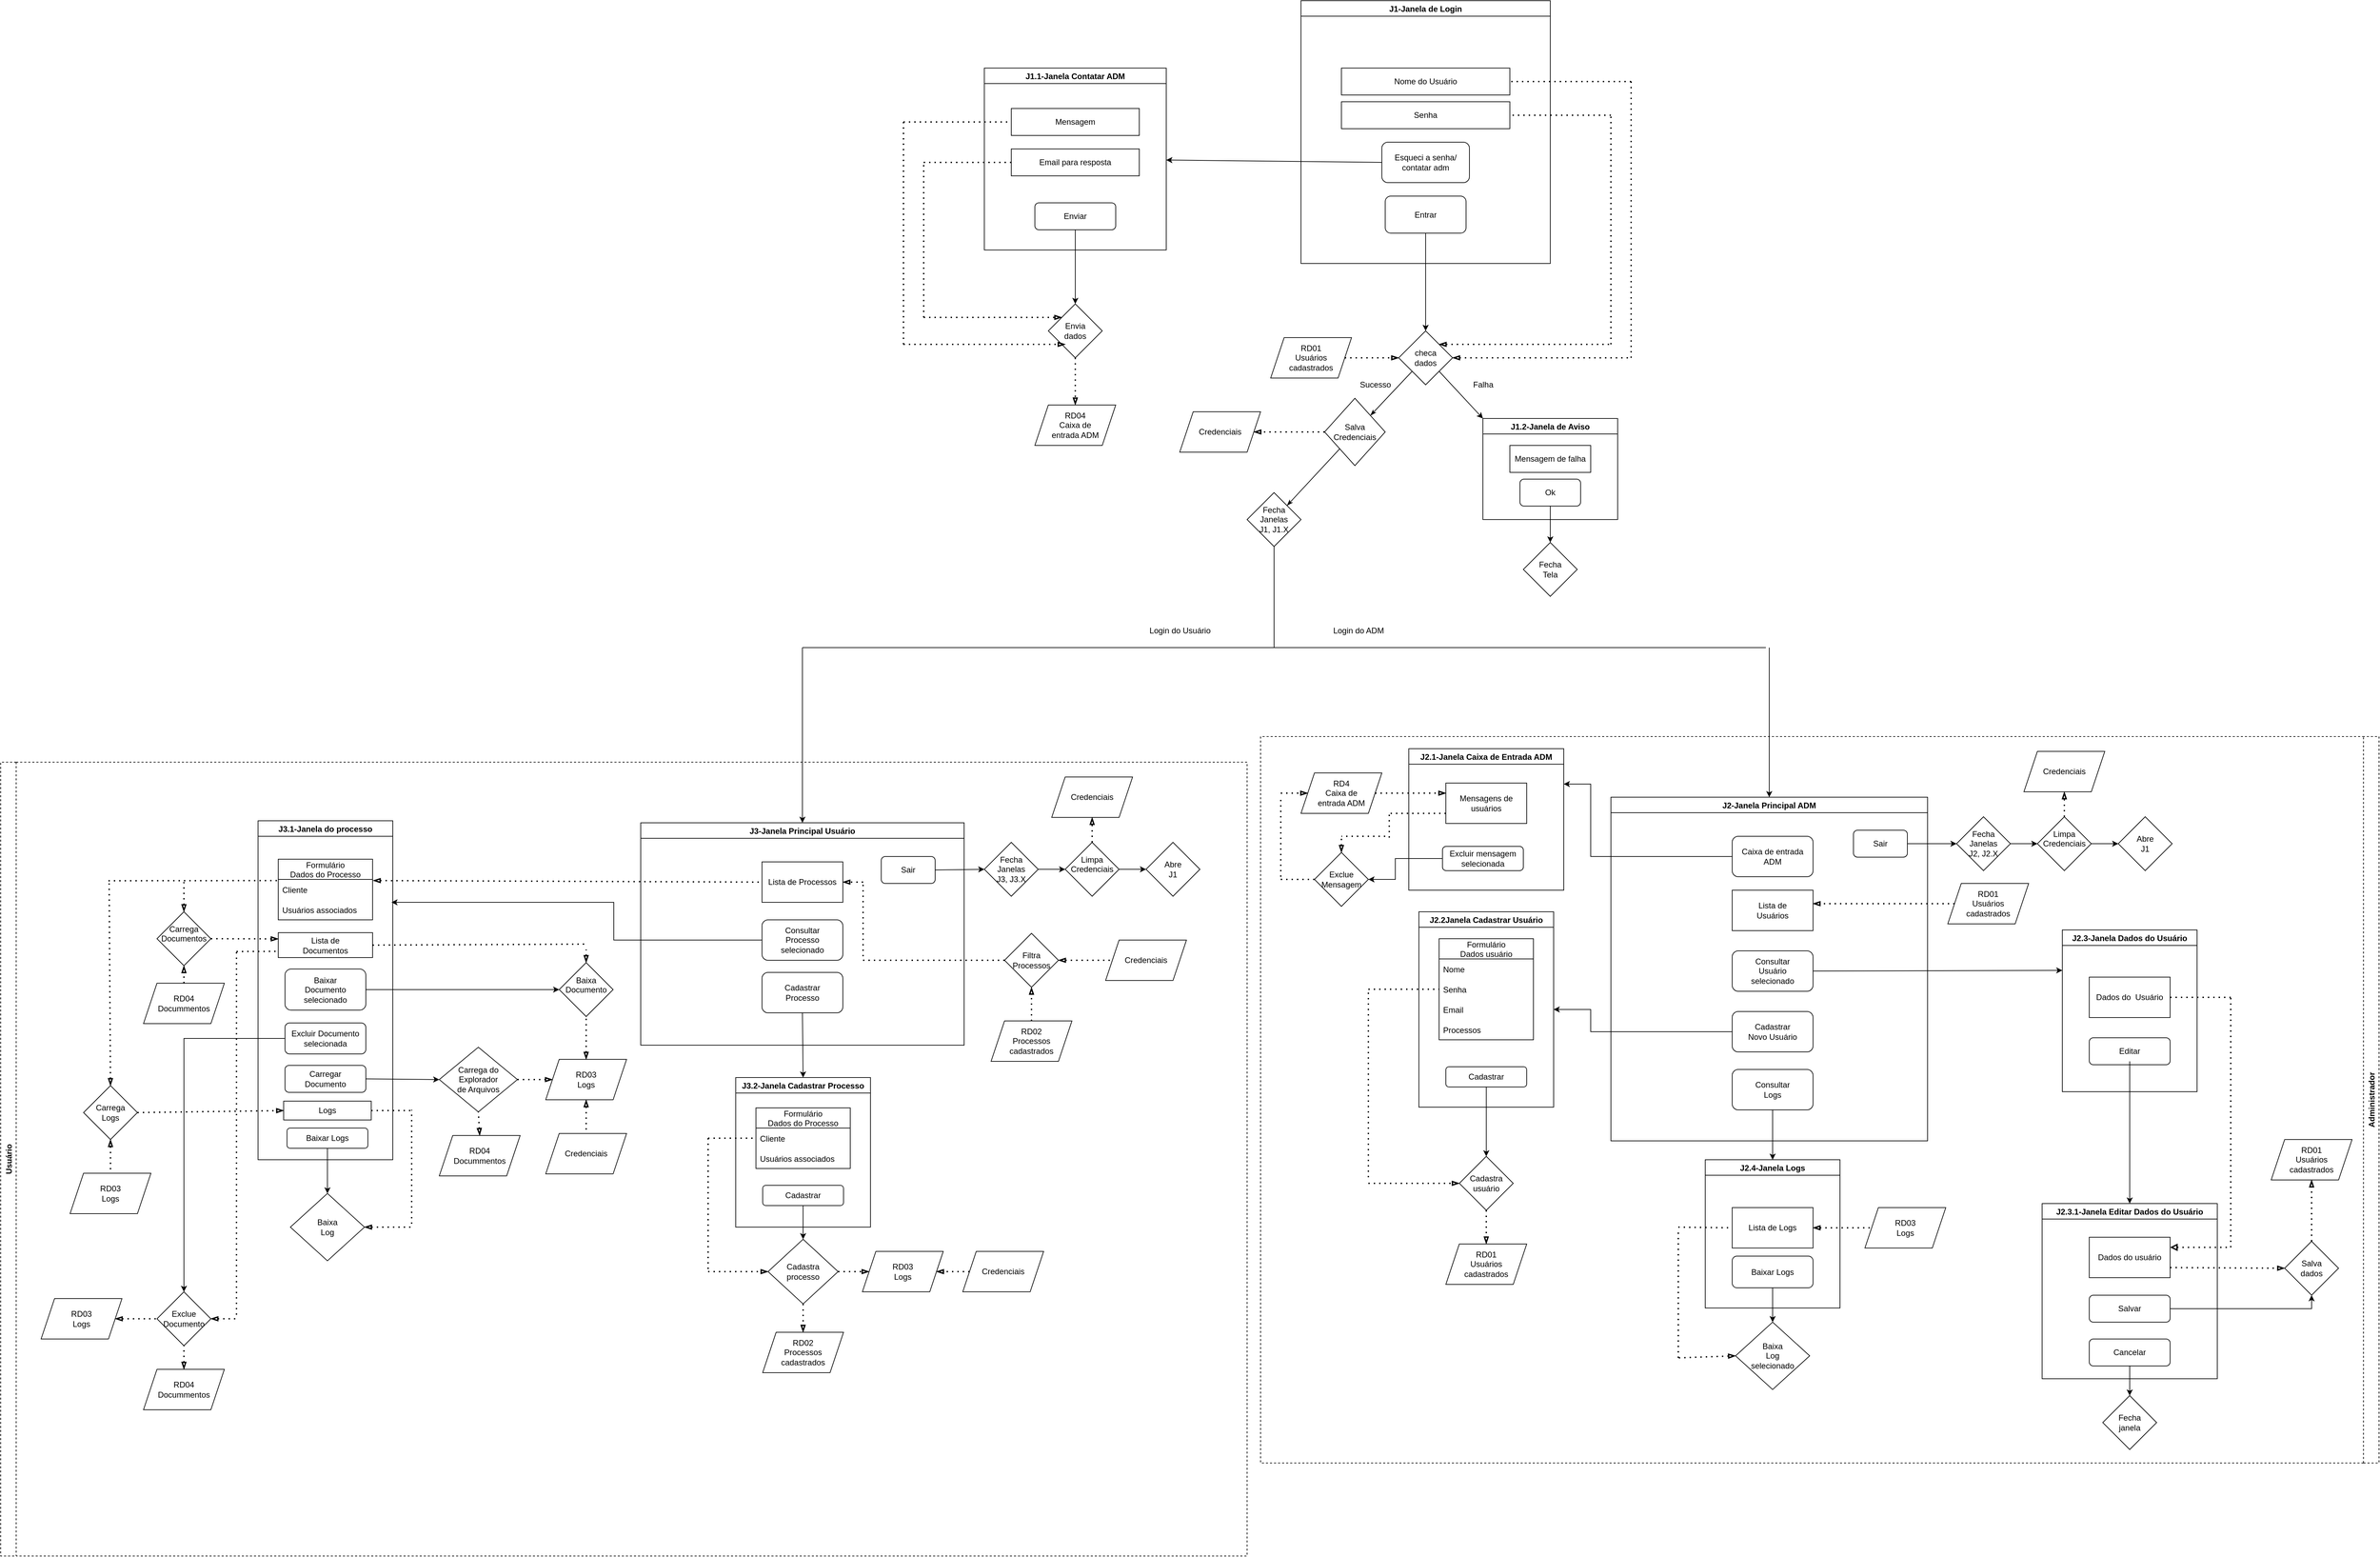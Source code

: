 <mxfile version="20.5.1" type="device"><diagram name="Page-1" id="5f0bae14-7c28-e335-631c-24af17079c00"><mxGraphModel dx="4596" dy="1535" grid="1" gridSize="10" guides="1" tooltips="1" connect="1" arrows="1" fold="1" page="1" pageScale="1" pageWidth="1100" pageHeight="850" background="none" math="0" shadow="0"><root><mxCell id="0"/><mxCell id="1" parent="0"/><mxCell id="39150e848f15840c-15" style="edgeStyle=orthogonalEdgeStyle;rounded=0;html=1;labelBackgroundColor=none;startArrow=none;startFill=0;startSize=8;endArrow=open;endFill=0;endSize=16;fontFamily=Verdana;fontSize=12;dashed=1;" parent="1" edge="1"><mxGeometry relative="1" as="geometry"><Array as="points"><mxPoint x="350" y="220"/><mxPoint x="215" y="220"/></Array><mxPoint x="215" y="190" as="targetPoint"/></mxGeometry></mxCell><mxCell id="lBLVcqdWHHOpO1k9QTyP-107" value="Usuário" style="swimlane;horizontal=0;dashed=1;" parent="1" vertex="1"><mxGeometry x="-2590" y="1010" width="1850" height="1178" as="geometry"/></mxCell><mxCell id="lBLVcqdWHHOpO1k9QTyP-108" value="&lt;div&gt;Cadastrar&lt;/div&gt;&lt;div&gt;Processo&lt;br&gt;&lt;/div&gt;" style="rounded=1;whiteSpace=wrap;html=1;" parent="lBLVcqdWHHOpO1k9QTyP-107" vertex="1"><mxGeometry x="1130" y="312" width="120" height="60" as="geometry"/></mxCell><mxCell id="lBLVcqdWHHOpO1k9QTyP-110" value="J3.2-Janela Cadastrar Processo" style="swimlane;startSize=23;" parent="lBLVcqdWHHOpO1k9QTyP-107" vertex="1"><mxGeometry x="1091" y="468" width="200" height="222" as="geometry"/></mxCell><mxCell id="lBLVcqdWHHOpO1k9QTyP-111" value="Cadastrar" style="rounded=1;whiteSpace=wrap;html=1;" parent="lBLVcqdWHHOpO1k9QTyP-110" vertex="1"><mxGeometry x="40" y="160" width="120" height="30" as="geometry"/></mxCell><mxCell id="lBLVcqdWHHOpO1k9QTyP-112" value="Formulário&#10;Dados do Processo" style="swimlane;fontStyle=0;childLayout=stackLayout;horizontal=1;startSize=30;horizontalStack=0;resizeParent=1;resizeParentMax=0;resizeLast=0;collapsible=1;marginBottom=0;" parent="lBLVcqdWHHOpO1k9QTyP-110" vertex="1"><mxGeometry x="30" y="45" width="140" height="90" as="geometry"/></mxCell><mxCell id="lBLVcqdWHHOpO1k9QTyP-113" value="Cliente" style="text;strokeColor=none;fillColor=none;align=left;verticalAlign=middle;spacingLeft=4;spacingRight=4;overflow=hidden;points=[[0,0.5],[1,0.5]];portConstraint=eastwest;rotatable=0;" parent="lBLVcqdWHHOpO1k9QTyP-112" vertex="1"><mxGeometry y="30" width="140" height="30" as="geometry"/></mxCell><mxCell id="lBLVcqdWHHOpO1k9QTyP-114" value="Usuários associados" style="text;strokeColor=none;fillColor=none;align=left;verticalAlign=middle;spacingLeft=4;spacingRight=4;overflow=hidden;points=[[0,0.5],[1,0.5]];portConstraint=eastwest;rotatable=0;" parent="lBLVcqdWHHOpO1k9QTyP-112" vertex="1"><mxGeometry y="60" width="140" height="30" as="geometry"/></mxCell><mxCell id="lBLVcqdWHHOpO1k9QTyP-117" value="&lt;div&gt;RD02&lt;br&gt;&lt;/div&gt;&lt;div&gt;Processos&lt;br&gt;&lt;/div&gt;&lt;div&gt;cadastrados&lt;br&gt;&lt;/div&gt;" style="shape=parallelogram;perimeter=parallelogramPerimeter;whiteSpace=wrap;html=1;fixedSize=1;" parent="lBLVcqdWHHOpO1k9QTyP-107" vertex="1"><mxGeometry x="1131" y="846" width="120" height="60" as="geometry"/></mxCell><mxCell id="lBLVcqdWHHOpO1k9QTyP-118" value="&lt;div&gt;Cadastra&lt;/div&gt;&lt;div&gt;processo&lt;br&gt;&lt;/div&gt;" style="rhombus;whiteSpace=wrap;html=1;" parent="lBLVcqdWHHOpO1k9QTyP-107" vertex="1"><mxGeometry x="1139" y="708" width="104" height="96" as="geometry"/></mxCell><mxCell id="lBLVcqdWHHOpO1k9QTyP-119" value="" style="endArrow=blockThin;dashed=1;html=1;dashPattern=1 3;strokeWidth=2;rounded=0;jumpStyle=none;exitX=0.5;exitY=1;exitDx=0;exitDy=0;endFill=0;" parent="lBLVcqdWHHOpO1k9QTyP-107" source="lBLVcqdWHHOpO1k9QTyP-118" target="lBLVcqdWHHOpO1k9QTyP-117" edge="1"><mxGeometry width="50" height="50" relative="1" as="geometry"><mxPoint x="1276" y="756" as="sourcePoint"/><mxPoint x="1326" y="706" as="targetPoint"/></mxGeometry></mxCell><mxCell id="lBLVcqdWHHOpO1k9QTyP-123" value="" style="endArrow=classic;html=1;rounded=0;jumpStyle=none;entryX=0.5;entryY=0;entryDx=0;entryDy=0;exitX=0.5;exitY=1;exitDx=0;exitDy=0;" parent="lBLVcqdWHHOpO1k9QTyP-107" source="lBLVcqdWHHOpO1k9QTyP-111" target="lBLVcqdWHHOpO1k9QTyP-118" edge="1"><mxGeometry width="50" height="50" relative="1" as="geometry"><mxPoint x="1131" y="726" as="sourcePoint"/><mxPoint x="1181" y="676" as="targetPoint"/></mxGeometry></mxCell><mxCell id="lBLVcqdWHHOpO1k9QTyP-128" value="&lt;div&gt;RD03&lt;/div&gt;&lt;div&gt;Logs&lt;br&gt;&lt;/div&gt;" style="shape=parallelogram;perimeter=parallelogramPerimeter;whiteSpace=wrap;html=1;fixedSize=1;" parent="lBLVcqdWHHOpO1k9QTyP-107" vertex="1"><mxGeometry x="1279" y="726" width="120" height="60" as="geometry"/></mxCell><mxCell id="lBLVcqdWHHOpO1k9QTyP-127" value="" style="endArrow=blockThin;dashed=1;html=1;dashPattern=1 3;strokeWidth=2;rounded=0;jumpStyle=none;exitX=0;exitY=0.5;exitDx=0;exitDy=0;entryX=1;entryY=0.5;entryDx=0;entryDy=0;endFill=0;" parent="lBLVcqdWHHOpO1k9QTyP-107" source="lBLVcqdWHHOpO1k9QTyP-192" target="lBLVcqdWHHOpO1k9QTyP-128" edge="1"><mxGeometry width="50" height="50" relative="1" as="geometry"><mxPoint x="1321" y="716" as="sourcePoint"/><mxPoint x="1321" y="846" as="targetPoint"/></mxGeometry></mxCell><mxCell id="lBLVcqdWHHOpO1k9QTyP-129" value="" style="endArrow=blockThin;dashed=1;html=1;dashPattern=1 3;strokeWidth=2;rounded=0;jumpStyle=none;exitX=1;exitY=0.5;exitDx=0;exitDy=0;entryX=0;entryY=0.5;entryDx=0;entryDy=0;endFill=0;" parent="lBLVcqdWHHOpO1k9QTyP-107" source="lBLVcqdWHHOpO1k9QTyP-118" target="lBLVcqdWHHOpO1k9QTyP-128" edge="1"><mxGeometry width="50" height="50" relative="1" as="geometry"><mxPoint x="1573" y="786" as="sourcePoint"/><mxPoint x="1623" y="736" as="targetPoint"/></mxGeometry></mxCell><mxCell id="lBLVcqdWHHOpO1k9QTyP-130" value="&lt;div&gt;Consultar&lt;/div&gt;&lt;div&gt;Processo&lt;/div&gt;&lt;div&gt;selecionado&lt;br&gt;&lt;/div&gt;" style="rounded=1;whiteSpace=wrap;html=1;" parent="lBLVcqdWHHOpO1k9QTyP-107" vertex="1"><mxGeometry x="1130" y="234" width="120" height="60" as="geometry"/></mxCell><mxCell id="lBLVcqdWHHOpO1k9QTyP-135" value="Filtra Processos" style="rhombus;whiteSpace=wrap;html=1;" parent="lBLVcqdWHHOpO1k9QTyP-107" vertex="1"><mxGeometry x="1490" y="254" width="80" height="80" as="geometry"/></mxCell><mxCell id="lBLVcqdWHHOpO1k9QTyP-139" value="&lt;div&gt;RD02&lt;br&gt;&lt;/div&gt;&lt;div&gt;Processos&lt;br&gt;&lt;/div&gt;&lt;div&gt;cadastrados&lt;br&gt;&lt;/div&gt;" style="shape=parallelogram;perimeter=parallelogramPerimeter;whiteSpace=wrap;html=1;fixedSize=1;" parent="lBLVcqdWHHOpO1k9QTyP-107" vertex="1"><mxGeometry x="1470" y="384" width="120" height="60" as="geometry"/></mxCell><mxCell id="lBLVcqdWHHOpO1k9QTyP-138" value="" style="endArrow=blockThin;dashed=1;html=1;dashPattern=1 3;strokeWidth=2;rounded=0;jumpStyle=none;entryX=0.5;entryY=1;entryDx=0;entryDy=0;endFill=0;exitX=0.5;exitY=0;exitDx=0;exitDy=0;" parent="lBLVcqdWHHOpO1k9QTyP-107" source="lBLVcqdWHHOpO1k9QTyP-139" target="lBLVcqdWHHOpO1k9QTyP-135" edge="1"><mxGeometry width="50" height="50" relative="1" as="geometry"><mxPoint x="1530" y="374" as="sourcePoint"/><mxPoint x="1870" y="244" as="targetPoint"/></mxGeometry></mxCell><mxCell id="lBLVcqdWHHOpO1k9QTyP-144" value="Credenciais" style="shape=parallelogram;perimeter=parallelogramPerimeter;whiteSpace=wrap;html=1;fixedSize=1;" parent="lBLVcqdWHHOpO1k9QTyP-107" vertex="1"><mxGeometry x="1640" y="264" width="120" height="60" as="geometry"/></mxCell><mxCell id="lBLVcqdWHHOpO1k9QTyP-145" value="" style="endArrow=none;dashed=1;html=1;dashPattern=1 3;strokeWidth=2;rounded=0;jumpStyle=none;entryX=0;entryY=0.5;entryDx=0;entryDy=0;exitX=1;exitY=0.5;exitDx=0;exitDy=0;endFill=0;startArrow=blockThin;startFill=0;" parent="lBLVcqdWHHOpO1k9QTyP-107" source="lBLVcqdWHHOpO1k9QTyP-135" target="lBLVcqdWHHOpO1k9QTyP-144" edge="1"><mxGeometry width="50" height="50" relative="1" as="geometry"><mxPoint x="1800" y="394" as="sourcePoint"/><mxPoint x="1850" y="344" as="targetPoint"/></mxGeometry></mxCell><mxCell id="lBLVcqdWHHOpO1k9QTyP-146" value="" style="endArrow=blockThin;dashed=1;html=1;dashPattern=1 3;strokeWidth=2;rounded=0;jumpStyle=none;startArrow=none;startFill=0;endFill=0;entryX=1;entryY=0.5;entryDx=0;entryDy=0;" parent="lBLVcqdWHHOpO1k9QTyP-107" target="lBLVcqdWHHOpO1k9QTyP-148" edge="1"><mxGeometry width="50" height="50" relative="1" as="geometry"><mxPoint x="1280" y="178" as="sourcePoint"/><mxPoint x="1350" y="299.259" as="targetPoint"/></mxGeometry></mxCell><mxCell id="lBLVcqdWHHOpO1k9QTyP-148" value="Lista de Processos" style="rounded=0;whiteSpace=wrap;html=1;" parent="lBLVcqdWHHOpO1k9QTyP-107" vertex="1"><mxGeometry x="1130" y="148" width="120" height="60" as="geometry"/></mxCell><mxCell id="lBLVcqdWHHOpO1k9QTyP-102" value="&lt;div&gt;Fecha&lt;/div&gt;&lt;div&gt;Janelas&lt;/div&gt;&lt;div&gt;J3, J3.X&lt;br&gt;&lt;/div&gt;" style="rhombus;whiteSpace=wrap;html=1;" parent="lBLVcqdWHHOpO1k9QTyP-107" vertex="1"><mxGeometry x="1460" y="119" width="80" height="80" as="geometry"/></mxCell><mxCell id="lBLVcqdWHHOpO1k9QTyP-104" value="&lt;div&gt;Abre&lt;/div&gt;&lt;div&gt;J1&lt;br&gt;&lt;/div&gt;" style="rhombus;whiteSpace=wrap;html=1;" parent="lBLVcqdWHHOpO1k9QTyP-107" vertex="1"><mxGeometry x="1700" y="119" width="80" height="80" as="geometry"/></mxCell><mxCell id="lBLVcqdWHHOpO1k9QTyP-149" value="&lt;div&gt;&lt;br&gt;&lt;/div&gt;&lt;div&gt;Limpa&lt;/div&gt;&lt;div&gt;Credenciais&lt;br&gt;&lt;/div&gt;&lt;div&gt;&lt;br&gt;&lt;/div&gt;&lt;div&gt;&lt;br&gt;&lt;/div&gt;" style="rhombus;whiteSpace=wrap;html=1;" parent="lBLVcqdWHHOpO1k9QTyP-107" vertex="1"><mxGeometry x="1580" y="119" width="80" height="80" as="geometry"/></mxCell><mxCell id="lBLVcqdWHHOpO1k9QTyP-150" value="" style="endArrow=classic;html=1;rounded=0;jumpStyle=none;exitX=1;exitY=0.5;exitDx=0;exitDy=0;entryX=0;entryY=0.5;entryDx=0;entryDy=0;" parent="lBLVcqdWHHOpO1k9QTyP-107" source="lBLVcqdWHHOpO1k9QTyP-102" target="lBLVcqdWHHOpO1k9QTyP-149" edge="1"><mxGeometry width="50" height="50" relative="1" as="geometry"><mxPoint x="1420" y="204" as="sourcePoint"/><mxPoint x="1470" y="154" as="targetPoint"/></mxGeometry></mxCell><mxCell id="lBLVcqdWHHOpO1k9QTyP-151" value="" style="endArrow=classic;html=1;rounded=0;jumpStyle=none;exitX=1;exitY=0.5;exitDx=0;exitDy=0;entryX=0;entryY=0.5;entryDx=0;entryDy=0;" parent="lBLVcqdWHHOpO1k9QTyP-107" source="lBLVcqdWHHOpO1k9QTyP-149" target="lBLVcqdWHHOpO1k9QTyP-104" edge="1"><mxGeometry width="50" height="50" relative="1" as="geometry"><mxPoint x="1420" y="204" as="sourcePoint"/><mxPoint x="1470" y="154" as="targetPoint"/></mxGeometry></mxCell><mxCell id="lBLVcqdWHHOpO1k9QTyP-152" value="Credenciais" style="shape=parallelogram;perimeter=parallelogramPerimeter;whiteSpace=wrap;html=1;fixedSize=1;" parent="lBLVcqdWHHOpO1k9QTyP-107" vertex="1"><mxGeometry x="1560" y="22" width="120" height="60" as="geometry"/></mxCell><mxCell id="lBLVcqdWHHOpO1k9QTyP-153" value="" style="endArrow=blockThin;dashed=1;html=1;dashPattern=1 3;strokeWidth=2;rounded=0;jumpStyle=none;exitX=0.5;exitY=0;exitDx=0;exitDy=0;entryX=0.5;entryY=1;entryDx=0;entryDy=0;endFill=0;" parent="lBLVcqdWHHOpO1k9QTyP-107" source="lBLVcqdWHHOpO1k9QTyP-149" target="lBLVcqdWHHOpO1k9QTyP-152" edge="1"><mxGeometry width="50" height="50" relative="1" as="geometry"><mxPoint x="1470" y="194" as="sourcePoint"/><mxPoint x="1520" y="144" as="targetPoint"/></mxGeometry></mxCell><mxCell id="lBLVcqdWHHOpO1k9QTyP-164" value="" style="endArrow=none;dashed=1;html=1;dashPattern=1 3;strokeWidth=2;rounded=0;jumpStyle=none;" parent="lBLVcqdWHHOpO1k9QTyP-107" edge="1"><mxGeometry width="50" height="50" relative="1" as="geometry"><mxPoint x="1280" y="288" as="sourcePoint"/><mxPoint x="1280" y="178" as="targetPoint"/></mxGeometry></mxCell><mxCell id="lBLVcqdWHHOpO1k9QTyP-166" value="J3.1-Janela do processo" style="swimlane;" parent="lBLVcqdWHHOpO1k9QTyP-107" vertex="1"><mxGeometry x="382" y="87" width="200" height="503" as="geometry"/></mxCell><mxCell id="lBLVcqdWHHOpO1k9QTyP-171" value="Formulário&#10;Dados do Processo" style="swimlane;fontStyle=0;childLayout=stackLayout;horizontal=1;startSize=30;horizontalStack=0;resizeParent=1;resizeParentMax=0;resizeLast=0;collapsible=1;marginBottom=0;" parent="lBLVcqdWHHOpO1k9QTyP-166" vertex="1"><mxGeometry x="30" y="57" width="140" height="90" as="geometry"/></mxCell><mxCell id="lBLVcqdWHHOpO1k9QTyP-172" value="Cliente" style="text;strokeColor=none;fillColor=none;align=left;verticalAlign=middle;spacingLeft=4;spacingRight=4;overflow=hidden;points=[[0,0.5],[1,0.5]];portConstraint=eastwest;rotatable=0;" parent="lBLVcqdWHHOpO1k9QTyP-171" vertex="1"><mxGeometry y="30" width="140" height="30" as="geometry"/></mxCell><mxCell id="lBLVcqdWHHOpO1k9QTyP-173" value="Usuários associados" style="text;strokeColor=none;fillColor=none;align=left;verticalAlign=middle;spacingLeft=4;spacingRight=4;overflow=hidden;points=[[0,0.5],[1,0.5]];portConstraint=eastwest;rotatable=0;" parent="lBLVcqdWHHOpO1k9QTyP-171" vertex="1"><mxGeometry y="60" width="140" height="30" as="geometry"/></mxCell><mxCell id="lBLVcqdWHHOpO1k9QTyP-179" value="&lt;div&gt;Lista de&lt;/div&gt;&lt;div&gt;Documentos&lt;br&gt;&lt;/div&gt;" style="rounded=0;whiteSpace=wrap;html=1;" parent="lBLVcqdWHHOpO1k9QTyP-166" vertex="1"><mxGeometry x="30" y="166" width="140" height="37" as="geometry"/></mxCell><mxCell id="lBLVcqdWHHOpO1k9QTyP-181" value="&lt;div&gt;Baixar&lt;/div&gt;&lt;div&gt;Documento&lt;br&gt;&lt;/div&gt;&lt;div&gt;selecionado&lt;br&gt;&lt;/div&gt;" style="rounded=1;whiteSpace=wrap;html=1;" parent="lBLVcqdWHHOpO1k9QTyP-166" vertex="1"><mxGeometry x="40" y="220" width="120" height="61" as="geometry"/></mxCell><mxCell id="lBLVcqdWHHOpO1k9QTyP-182" value="&lt;div&gt;Carregar&lt;/div&gt;&lt;div&gt;Documento&lt;br&gt;&lt;/div&gt;" style="rounded=1;whiteSpace=wrap;html=1;" parent="lBLVcqdWHHOpO1k9QTyP-166" vertex="1"><mxGeometry x="40" y="363" width="120" height="40" as="geometry"/></mxCell><mxCell id="BDXZB56sK9k0HreoTjly-14" value="Excluir Documento&lt;br&gt;selecionada" style="rounded=1;whiteSpace=wrap;html=1;" parent="lBLVcqdWHHOpO1k9QTyP-166" vertex="1"><mxGeometry x="40" y="300" width="120" height="46" as="geometry"/></mxCell><mxCell id="lBLVcqdWHHOpO1k9QTyP-167" value="" style="endArrow=none;dashed=1;html=1;dashPattern=1 3;strokeWidth=2;rounded=0;jumpStyle=none;entryX=0;entryY=0.5;entryDx=0;entryDy=0;startArrow=blockThin;startFill=0;exitX=1.007;exitY=0.057;exitDx=0;exitDy=0;exitPerimeter=0;" parent="lBLVcqdWHHOpO1k9QTyP-107" source="lBLVcqdWHHOpO1k9QTyP-172" target="lBLVcqdWHHOpO1k9QTyP-148" edge="1"><mxGeometry width="50" height="50" relative="1" as="geometry"><mxPoint x="730" y="168" as="sourcePoint"/><mxPoint x="1100" y="158" as="targetPoint"/></mxGeometry></mxCell><mxCell id="lBLVcqdWHHOpO1k9QTyP-169" value="" style="edgeStyle=elbowEdgeStyle;elbow=horizontal;endArrow=classic;html=1;rounded=0;jumpStyle=none;exitX=0;exitY=0.5;exitDx=0;exitDy=0;" parent="lBLVcqdWHHOpO1k9QTyP-107" source="lBLVcqdWHHOpO1k9QTyP-130" edge="1"><mxGeometry width="50" height="50" relative="1" as="geometry"><mxPoint x="960" y="278" as="sourcePoint"/><mxPoint x="580" y="208" as="targetPoint"/><Array as="points"><mxPoint x="910" y="258"/></Array></mxGeometry></mxCell><mxCell id="lBLVcqdWHHOpO1k9QTyP-174" value="&lt;div&gt;RD04&lt;/div&gt;&lt;div&gt;Docummentos&lt;br&gt;&lt;/div&gt;" style="shape=parallelogram;perimeter=parallelogramPerimeter;whiteSpace=wrap;html=1;fixedSize=1;" parent="lBLVcqdWHHOpO1k9QTyP-107" vertex="1"><mxGeometry x="212" y="328" width="120" height="60" as="geometry"/></mxCell><mxCell id="lBLVcqdWHHOpO1k9QTyP-176" value="&lt;div&gt;&lt;br&gt;&lt;/div&gt;&lt;div&gt;&lt;br&gt;&lt;/div&gt;&lt;div&gt;&lt;br&gt;&lt;/div&gt;&lt;div&gt;Carrega&lt;/div&gt;&lt;div&gt;Documentos&lt;/div&gt;&lt;div&gt;&lt;br&gt;&lt;/div&gt;&lt;div&gt;&lt;br&gt;&lt;/div&gt;&lt;div&gt;&lt;br&gt;&lt;/div&gt;&lt;div&gt;&lt;br&gt;&lt;/div&gt;" style="rhombus;whiteSpace=wrap;html=1;" parent="lBLVcqdWHHOpO1k9QTyP-107" vertex="1"><mxGeometry x="232" y="222" width="80" height="80" as="geometry"/></mxCell><mxCell id="lBLVcqdWHHOpO1k9QTyP-175" value="" style="endArrow=blockThin;dashed=1;html=1;dashPattern=1 3;strokeWidth=2;rounded=0;jumpStyle=none;exitX=0.5;exitY=0;exitDx=0;exitDy=0;endFill=0;" parent="lBLVcqdWHHOpO1k9QTyP-107" source="lBLVcqdWHHOpO1k9QTyP-174" target="lBLVcqdWHHOpO1k9QTyP-176" edge="1"><mxGeometry width="50" height="50" relative="1" as="geometry"><mxPoint x="272" y="358" as="sourcePoint"/><mxPoint x="272" y="294" as="targetPoint"/></mxGeometry></mxCell><mxCell id="lBLVcqdWHHOpO1k9QTyP-177" value="" style="endArrow=none;dashed=1;html=1;dashPattern=1 3;strokeWidth=2;rounded=0;jumpStyle=none;startArrow=blockThin;startFill=0;exitX=0.5;exitY=0;exitDx=0;exitDy=0;" parent="lBLVcqdWHHOpO1k9QTyP-107" source="lBLVcqdWHHOpO1k9QTyP-176" edge="1"><mxGeometry width="50" height="50" relative="1" as="geometry"><mxPoint x="272" y="100" as="sourcePoint"/><mxPoint x="272" y="178" as="targetPoint"/></mxGeometry></mxCell><mxCell id="lBLVcqdWHHOpO1k9QTyP-178" value="" style="endArrow=none;dashed=1;html=1;dashPattern=1 3;strokeWidth=2;rounded=0;jumpStyle=none;entryX=-0.004;entryY=0.057;entryDx=0;entryDy=0;endFill=0;entryPerimeter=0;" parent="lBLVcqdWHHOpO1k9QTyP-107" target="lBLVcqdWHHOpO1k9QTyP-172" edge="1"><mxGeometry width="50" height="50" relative="1" as="geometry"><mxPoint x="160" y="176" as="sourcePoint"/><mxPoint x="322" y="138" as="targetPoint"/></mxGeometry></mxCell><mxCell id="lBLVcqdWHHOpO1k9QTyP-185" value="&lt;div&gt;&lt;br&gt;&lt;/div&gt;&lt;div&gt;Carrega do&lt;br&gt;&lt;/div&gt;&lt;div&gt;Explorador&lt;/div&gt;&lt;div&gt;de Arquivos&lt;/div&gt;&lt;div&gt;&lt;br&gt;&lt;/div&gt;" style="rhombus;whiteSpace=wrap;html=1;" parent="lBLVcqdWHHOpO1k9QTyP-107" vertex="1"><mxGeometry x="651" y="423" width="116" height="96" as="geometry"/></mxCell><mxCell id="lBLVcqdWHHOpO1k9QTyP-188" value="&lt;div&gt;Baixa&lt;/div&gt;&lt;div&gt;Documento&lt;/div&gt;&lt;div&gt;&lt;br&gt;&lt;/div&gt;" style="rhombus;whiteSpace=wrap;html=1;" parent="lBLVcqdWHHOpO1k9QTyP-107" vertex="1"><mxGeometry x="829" y="297.5" width="80" height="80" as="geometry"/></mxCell><mxCell id="lBLVcqdWHHOpO1k9QTyP-189" value="" style="endArrow=classic;html=1;rounded=0;jumpStyle=none;exitX=1;exitY=0.5;exitDx=0;exitDy=0;entryX=0;entryY=0.5;entryDx=0;entryDy=0;" parent="lBLVcqdWHHOpO1k9QTyP-107" source="lBLVcqdWHHOpO1k9QTyP-181" target="lBLVcqdWHHOpO1k9QTyP-188" edge="1"><mxGeometry width="50" height="50" relative="1" as="geometry"><mxPoint x="720" y="458" as="sourcePoint"/><mxPoint x="770" y="408" as="targetPoint"/></mxGeometry></mxCell><mxCell id="lBLVcqdWHHOpO1k9QTyP-190" value="" style="endArrow=none;dashed=1;html=1;dashPattern=1 3;strokeWidth=2;rounded=0;jumpStyle=none;exitX=0.5;exitY=0;exitDx=0;exitDy=0;startArrow=blockThin;startFill=0;" parent="lBLVcqdWHHOpO1k9QTyP-107" source="lBLVcqdWHHOpO1k9QTyP-188" edge="1"><mxGeometry width="50" height="50" relative="1" as="geometry"><mxPoint x="889" y="298" as="sourcePoint"/><mxPoint x="869" y="278" as="targetPoint"/></mxGeometry></mxCell><mxCell id="lBLVcqdWHHOpO1k9QTyP-192" value="Credenciais" style="shape=parallelogram;perimeter=parallelogramPerimeter;whiteSpace=wrap;html=1;fixedSize=1;" parent="lBLVcqdWHHOpO1k9QTyP-107" vertex="1"><mxGeometry x="1428" y="726" width="120" height="60" as="geometry"/></mxCell><mxCell id="lBLVcqdWHHOpO1k9QTyP-194" value="&lt;div&gt;RD03&lt;/div&gt;&lt;div&gt;Logs&lt;br&gt;&lt;/div&gt;" style="shape=parallelogram;perimeter=parallelogramPerimeter;whiteSpace=wrap;html=1;fixedSize=1;" parent="lBLVcqdWHHOpO1k9QTyP-107" vertex="1"><mxGeometry x="809" y="441" width="120" height="60" as="geometry"/></mxCell><mxCell id="lBLVcqdWHHOpO1k9QTyP-195" value="" style="endArrow=none;dashed=1;html=1;dashPattern=1 3;strokeWidth=2;rounded=0;jumpStyle=none;entryX=0.5;entryY=1;entryDx=0;entryDy=0;exitX=0.5;exitY=0;exitDx=0;exitDy=0;startArrow=blockThin;startFill=0;" parent="lBLVcqdWHHOpO1k9QTyP-107" source="lBLVcqdWHHOpO1k9QTyP-194" target="lBLVcqdWHHOpO1k9QTyP-188" edge="1"><mxGeometry width="50" height="50" relative="1" as="geometry"><mxPoint x="949" y="590" as="sourcePoint"/><mxPoint x="869" y="449.5" as="targetPoint"/></mxGeometry></mxCell><mxCell id="lBLVcqdWHHOpO1k9QTyP-196" value="" style="endArrow=blockThin;dashed=1;html=1;dashPattern=1 3;strokeWidth=2;rounded=0;jumpStyle=none;exitX=1;exitY=0.5;exitDx=0;exitDy=0;entryX=0;entryY=0.5;entryDx=0;entryDy=0;endFill=0;" parent="lBLVcqdWHHOpO1k9QTyP-107" source="lBLVcqdWHHOpO1k9QTyP-185" target="lBLVcqdWHHOpO1k9QTyP-194" edge="1"><mxGeometry width="50" height="50" relative="1" as="geometry"><mxPoint x="781" y="478" as="sourcePoint"/><mxPoint x="831" y="428" as="targetPoint"/></mxGeometry></mxCell><mxCell id="lBLVcqdWHHOpO1k9QTyP-198" value="Credenciais" style="shape=parallelogram;perimeter=parallelogramPerimeter;whiteSpace=wrap;html=1;fixedSize=1;" parent="lBLVcqdWHHOpO1k9QTyP-107" vertex="1"><mxGeometry x="809" y="551" width="120" height="60" as="geometry"/></mxCell><mxCell id="lBLVcqdWHHOpO1k9QTyP-199" value="" style="endArrow=none;dashed=1;html=1;dashPattern=1 3;strokeWidth=2;rounded=0;jumpStyle=none;entryX=0.5;entryY=0;entryDx=0;entryDy=0;endFill=0;startArrow=blockThin;startFill=0;exitX=0.5;exitY=1;exitDx=0;exitDy=0;" parent="lBLVcqdWHHOpO1k9QTyP-107" source="lBLVcqdWHHOpO1k9QTyP-194" target="lBLVcqdWHHOpO1k9QTyP-198" edge="1"><mxGeometry width="50" height="50" relative="1" as="geometry"><mxPoint x="919" y="471" as="sourcePoint"/><mxPoint x="6153" y="-1423" as="targetPoint"/></mxGeometry></mxCell><mxCell id="lBLVcqdWHHOpO1k9QTyP-210" value="" style="endArrow=classic;html=1;rounded=0;jumpStyle=none;exitX=0.5;exitY=1;exitDx=0;exitDy=0;entryX=0.5;entryY=0;entryDx=0;entryDy=0;" parent="lBLVcqdWHHOpO1k9QTyP-107" source="lBLVcqdWHHOpO1k9QTyP-108" target="lBLVcqdWHHOpO1k9QTyP-110" edge="1"><mxGeometry width="50" height="50" relative="1" as="geometry"><mxPoint x="1360" y="518" as="sourcePoint"/><mxPoint x="1410" y="468" as="targetPoint"/></mxGeometry></mxCell><mxCell id="lBLVcqdWHHOpO1k9QTyP-212" value="Logs" style="rounded=0;whiteSpace=wrap;html=1;" parent="lBLVcqdWHHOpO1k9QTyP-107" vertex="1"><mxGeometry x="420" y="503" width="130" height="28" as="geometry"/></mxCell><mxCell id="lBLVcqdWHHOpO1k9QTyP-213" value="Baixar Logs" style="rounded=1;whiteSpace=wrap;html=1;" parent="lBLVcqdWHHOpO1k9QTyP-107" vertex="1"><mxGeometry x="425" y="543" width="120" height="30" as="geometry"/></mxCell><mxCell id="lBLVcqdWHHOpO1k9QTyP-215" value="" style="endArrow=classic;html=1;rounded=0;jumpStyle=none;exitX=0.5;exitY=1;exitDx=0;exitDy=0;" parent="lBLVcqdWHHOpO1k9QTyP-107" source="lBLVcqdWHHOpO1k9QTyP-213" target="lBLVcqdWHHOpO1k9QTyP-216" edge="1"><mxGeometry width="50" height="50" relative="1" as="geometry"><mxPoint x="250" y="630" as="sourcePoint"/><mxPoint x="485" y="690" as="targetPoint"/></mxGeometry></mxCell><mxCell id="lBLVcqdWHHOpO1k9QTyP-216" value="&lt;div&gt;Baixa&lt;/div&gt;&lt;div&gt;Log&lt;br&gt;&lt;/div&gt;" style="rhombus;whiteSpace=wrap;html=1;" parent="lBLVcqdWHHOpO1k9QTyP-107" vertex="1"><mxGeometry x="430" y="640" width="110" height="100" as="geometry"/></mxCell><mxCell id="lBLVcqdWHHOpO1k9QTyP-217" value="" style="endArrow=none;dashed=1;html=1;dashPattern=1 3;strokeWidth=2;rounded=0;jumpStyle=none;exitX=1;exitY=0.5;exitDx=0;exitDy=0;startArrow=blockThin;startFill=0;" parent="lBLVcqdWHHOpO1k9QTyP-107" source="lBLVcqdWHHOpO1k9QTyP-216" edge="1"><mxGeometry width="50" height="50" relative="1" as="geometry"><mxPoint x="140" y="600" as="sourcePoint"/><mxPoint x="610" y="690" as="targetPoint"/></mxGeometry></mxCell><mxCell id="lBLVcqdWHHOpO1k9QTyP-218" value="" style="endArrow=none;dashed=1;html=1;dashPattern=1 3;strokeWidth=2;rounded=0;jumpStyle=none;" parent="lBLVcqdWHHOpO1k9QTyP-107" edge="1"><mxGeometry width="50" height="50" relative="1" as="geometry"><mxPoint x="610" y="685" as="sourcePoint"/><mxPoint x="610" y="516" as="targetPoint"/></mxGeometry></mxCell><mxCell id="lBLVcqdWHHOpO1k9QTyP-224" value="" style="endArrow=none;dashed=1;html=1;dashPattern=1 3;strokeWidth=2;rounded=0;jumpStyle=none;exitX=1;exitY=0.5;exitDx=0;exitDy=0;" parent="lBLVcqdWHHOpO1k9QTyP-107" source="lBLVcqdWHHOpO1k9QTyP-212" edge="1"><mxGeometry width="50" height="50" relative="1" as="geometry"><mxPoint x="350" y="517" as="sourcePoint"/><mxPoint x="610" y="517" as="targetPoint"/></mxGeometry></mxCell><mxCell id="lBLVcqdWHHOpO1k9QTyP-225" value="&lt;div&gt;RD04&lt;/div&gt;&lt;div&gt;Docummentos&lt;br&gt;&lt;/div&gt;" style="shape=parallelogram;perimeter=parallelogramPerimeter;whiteSpace=wrap;html=1;fixedSize=1;" parent="lBLVcqdWHHOpO1k9QTyP-107" vertex="1"><mxGeometry x="651" y="554" width="120" height="60" as="geometry"/></mxCell><mxCell id="lBLVcqdWHHOpO1k9QTyP-226" value="" style="endArrow=none;dashed=1;html=1;dashPattern=1 3;strokeWidth=2;rounded=0;jumpStyle=none;exitX=0.5;exitY=0;exitDx=0;exitDy=0;startArrow=blockThin;startFill=0;entryX=0.5;entryY=1;entryDx=0;entryDy=0;" parent="lBLVcqdWHHOpO1k9QTyP-107" source="lBLVcqdWHHOpO1k9QTyP-225" target="lBLVcqdWHHOpO1k9QTyP-185" edge="1"><mxGeometry width="50" height="50" relative="1" as="geometry"><mxPoint x="3589" y="-348" as="sourcePoint"/><mxPoint x="709" y="533" as="targetPoint"/></mxGeometry></mxCell><mxCell id="lBLVcqdWHHOpO1k9QTyP-180" value="" style="endArrow=blockThin;dashed=1;html=1;dashPattern=1 3;strokeWidth=2;rounded=0;jumpStyle=none;exitX=1;exitY=0.5;exitDx=0;exitDy=0;endFill=0;entryX=0;entryY=0.25;entryDx=0;entryDy=0;" parent="lBLVcqdWHHOpO1k9QTyP-107" source="lBLVcqdWHHOpO1k9QTyP-176" target="lBLVcqdWHHOpO1k9QTyP-179" edge="1"><mxGeometry width="50" height="50" relative="1" as="geometry"><mxPoint x="532" y="310" as="sourcePoint"/><mxPoint x="420" y="270" as="targetPoint"/></mxGeometry></mxCell><mxCell id="lBLVcqdWHHOpO1k9QTyP-79" value="J3-Janela Principal Usuário" style="swimlane;" parent="lBLVcqdWHHOpO1k9QTyP-107" vertex="1"><mxGeometry x="950" y="90" width="480" height="330" as="geometry"/></mxCell><mxCell id="lBLVcqdWHHOpO1k9QTyP-99" value="Sair" style="rounded=1;whiteSpace=wrap;html=1;" parent="lBLVcqdWHHOpO1k9QTyP-79" vertex="1"><mxGeometry x="357" y="50" width="80" height="40" as="geometry"/></mxCell><mxCell id="lBLVcqdWHHOpO1k9QTyP-100" value="" style="endArrow=classic;html=1;rounded=0;jumpStyle=none;exitX=1;exitY=0.5;exitDx=0;exitDy=0;entryX=0;entryY=0.5;entryDx=0;entryDy=0;" parent="lBLVcqdWHHOpO1k9QTyP-107" source="lBLVcqdWHHOpO1k9QTyP-99" target="lBLVcqdWHHOpO1k9QTyP-102" edge="1"><mxGeometry width="50" height="50" relative="1" as="geometry"><mxPoint x="1512" y="134" as="sourcePoint"/><mxPoint x="1457" y="121" as="targetPoint"/></mxGeometry></mxCell><mxCell id="lBLVcqdWHHOpO1k9QTyP-237" value="" style="endArrow=blockThin;dashed=1;html=1;dashPattern=1 3;strokeWidth=2;rounded=0;jumpStyle=none;endFill=0;entryX=0;entryY=0.5;entryDx=0;entryDy=0;exitX=1;exitY=0.5;exitDx=0;exitDy=0;" parent="lBLVcqdWHHOpO1k9QTyP-107" source="lBLVcqdWHHOpO1k9QTyP-241" target="lBLVcqdWHHOpO1k9QTyP-212" edge="1"><mxGeometry width="50" height="50" relative="1" as="geometry"><mxPoint x="220" y="445" as="sourcePoint"/><mxPoint x="420" y="440" as="targetPoint"/></mxGeometry></mxCell><mxCell id="lBLVcqdWHHOpO1k9QTyP-241" value="&lt;div&gt;&lt;br&gt;&lt;/div&gt;&lt;div&gt;&lt;br&gt;&lt;/div&gt;&lt;div&gt;&lt;br&gt;&lt;/div&gt;&lt;div&gt;Carrega&lt;/div&gt;&lt;div&gt;Logs&lt;/div&gt;&lt;div&gt;&lt;br&gt;&lt;/div&gt;&lt;div&gt;&lt;br&gt;&lt;/div&gt;&lt;div&gt;&lt;br&gt;&lt;/div&gt;" style="rhombus;whiteSpace=wrap;html=1;" parent="lBLVcqdWHHOpO1k9QTyP-107" vertex="1"><mxGeometry x="123" y="480" width="80" height="80" as="geometry"/></mxCell><mxCell id="lBLVcqdWHHOpO1k9QTyP-242" value="" style="endArrow=none;dashed=1;html=1;dashPattern=1 3;strokeWidth=2;rounded=0;jumpStyle=none;startArrow=blockThin;startFill=0;exitX=0.5;exitY=0;exitDx=0;exitDy=0;" parent="lBLVcqdWHHOpO1k9QTyP-107" source="lBLVcqdWHHOpO1k9QTyP-241" edge="1"><mxGeometry width="50" height="50" relative="1" as="geometry"><mxPoint x="163" y="406" as="sourcePoint"/><mxPoint x="161" y="180" as="targetPoint"/></mxGeometry></mxCell><mxCell id="lBLVcqdWHHOpO1k9QTyP-244" value="&lt;div&gt;RD03&lt;/div&gt;&lt;div&gt;Logs&lt;br&gt;&lt;/div&gt;" style="shape=parallelogram;perimeter=parallelogramPerimeter;whiteSpace=wrap;html=1;fixedSize=1;" parent="lBLVcqdWHHOpO1k9QTyP-107" vertex="1"><mxGeometry x="103" y="610" width="120" height="60" as="geometry"/></mxCell><mxCell id="lBLVcqdWHHOpO1k9QTyP-245" value="" style="endArrow=none;dashed=1;html=1;dashPattern=1 3;strokeWidth=2;rounded=0;jumpStyle=none;entryX=0.5;entryY=0;entryDx=0;entryDy=0;endFill=0;startArrow=blockThin;startFill=0;exitX=0.5;exitY=1;exitDx=0;exitDy=0;" parent="lBLVcqdWHHOpO1k9QTyP-107" source="lBLVcqdWHHOpO1k9QTyP-241" target="lBLVcqdWHHOpO1k9QTyP-244" edge="1"><mxGeometry width="50" height="50" relative="1" as="geometry"><mxPoint x="170" y="566" as="sourcePoint"/><mxPoint x="7997" y="-2374" as="targetPoint"/></mxGeometry></mxCell><mxCell id="lBLVcqdWHHOpO1k9QTyP-121" value="" style="endArrow=none;dashed=1;html=1;dashPattern=1 3;strokeWidth=2;rounded=0;jumpStyle=none;" parent="lBLVcqdWHHOpO1k9QTyP-107" edge="1"><mxGeometry width="50" height="50" relative="1" as="geometry"><mxPoint x="1050" y="752" as="sourcePoint"/><mxPoint x="1050" y="552" as="targetPoint"/></mxGeometry></mxCell><mxCell id="BDXZB56sK9k0HreoTjly-13" value="" style="endArrow=classic;html=1;rounded=0;exitX=1;exitY=0.5;exitDx=0;exitDy=0;entryX=0;entryY=0.5;entryDx=0;entryDy=0;" parent="lBLVcqdWHHOpO1k9QTyP-107" source="lBLVcqdWHHOpO1k9QTyP-182" target="lBLVcqdWHHOpO1k9QTyP-185" edge="1"><mxGeometry width="50" height="50" relative="1" as="geometry"><mxPoint x="310" y="540" as="sourcePoint"/><mxPoint x="360" y="490" as="targetPoint"/></mxGeometry></mxCell><mxCell id="BDXZB56sK9k0HreoTjly-15" value="Exclue&lt;br&gt;Documento" style="rhombus;whiteSpace=wrap;html=1;" parent="lBLVcqdWHHOpO1k9QTyP-107" vertex="1"><mxGeometry x="232" y="786" width="80" height="80" as="geometry"/></mxCell><mxCell id="BDXZB56sK9k0HreoTjly-16" value="" style="edgeStyle=segmentEdgeStyle;endArrow=classic;html=1;rounded=0;exitX=0;exitY=0.5;exitDx=0;exitDy=0;entryX=0.5;entryY=0;entryDx=0;entryDy=0;" parent="lBLVcqdWHHOpO1k9QTyP-107" source="BDXZB56sK9k0HreoTjly-14" target="BDXZB56sK9k0HreoTjly-15" edge="1"><mxGeometry width="50" height="50" relative="1" as="geometry"><mxPoint x="280" y="580" as="sourcePoint"/><mxPoint x="330" y="530" as="targetPoint"/></mxGeometry></mxCell><mxCell id="BDXZB56sK9k0HreoTjly-22" value="&lt;div&gt;RD04&lt;/div&gt;&lt;div&gt;Docummentos&lt;br&gt;&lt;/div&gt;" style="shape=parallelogram;perimeter=parallelogramPerimeter;whiteSpace=wrap;html=1;fixedSize=1;" parent="lBLVcqdWHHOpO1k9QTyP-107" vertex="1"><mxGeometry x="212" y="901" width="120" height="60" as="geometry"/></mxCell><mxCell id="BDXZB56sK9k0HreoTjly-23" value="" style="endArrow=none;dashed=1;html=1;dashPattern=1 3;strokeWidth=2;rounded=0;jumpStyle=none;exitX=0.5;exitY=0;exitDx=0;exitDy=0;startArrow=blockThin;startFill=0;entryX=0.5;entryY=1;entryDx=0;entryDy=0;" parent="lBLVcqdWHHOpO1k9QTyP-107" source="BDXZB56sK9k0HreoTjly-22" target="BDXZB56sK9k0HreoTjly-15" edge="1"><mxGeometry width="50" height="50" relative="1" as="geometry"><mxPoint x="5740" y="-997" as="sourcePoint"/><mxPoint x="270.0" y="880.0" as="targetPoint"/></mxGeometry></mxCell><mxCell id="WDQ_cCAKhybGe1KJPBAU-1" value="&lt;div&gt;RD03&lt;/div&gt;&lt;div&gt;Logs&lt;br&gt;&lt;/div&gt;" style="shape=parallelogram;perimeter=parallelogramPerimeter;whiteSpace=wrap;html=1;fixedSize=1;" parent="lBLVcqdWHHOpO1k9QTyP-107" vertex="1"><mxGeometry x="60" y="796" width="120" height="60" as="geometry"/></mxCell><mxCell id="WDQ_cCAKhybGe1KJPBAU-2" value="" style="endArrow=none;dashed=1;html=1;dashPattern=1 3;strokeWidth=2;rounded=0;jumpStyle=none;entryX=0;entryY=0.5;entryDx=0;entryDy=0;endFill=0;startArrow=blockThin;startFill=0;exitX=1;exitY=0.5;exitDx=0;exitDy=0;" parent="lBLVcqdWHHOpO1k9QTyP-107" source="WDQ_cCAKhybGe1KJPBAU-1" target="BDXZB56sK9k0HreoTjly-15" edge="1"><mxGeometry width="50" height="50" relative="1" as="geometry"><mxPoint x="2760" y="-184" as="sourcePoint"/><mxPoint x="120" y="906" as="targetPoint"/></mxGeometry></mxCell><mxCell id="wgM_U7DIKo4WE0B6CXIs-2" value="Senha" style="rounded=0;whiteSpace=wrap;html=1;" parent="1" vertex="1"><mxGeometry x="-600" y="30" width="250" height="40" as="geometry"/></mxCell><mxCell id="wgM_U7DIKo4WE0B6CXIs-4" value="&lt;div&gt;Esqueci a senha/&lt;/div&gt;&lt;div&gt;contatar adm&lt;br&gt;&lt;/div&gt;" style="rounded=1;whiteSpace=wrap;html=1;" parent="1" vertex="1"><mxGeometry x="-540" y="90" width="130" height="60" as="geometry"/></mxCell><mxCell id="wgM_U7DIKo4WE0B6CXIs-5" value="" style="endArrow=classic;html=1;rounded=0;exitX=0;exitY=0.5;exitDx=0;exitDy=0;" parent="1" source="wgM_U7DIKo4WE0B6CXIs-4" target="wgM_U7DIKo4WE0B6CXIs-6" edge="1"><mxGeometry width="50" height="50" relative="1" as="geometry"><mxPoint x="-350" y="60" as="sourcePoint"/><mxPoint x="-780" y="120" as="targetPoint"/></mxGeometry></mxCell><mxCell id="wgM_U7DIKo4WE0B6CXIs-6" value="J1.1-Janela Contatar ADM" style="swimlane;startSize=23;" parent="1" vertex="1"><mxGeometry x="-1130" y="-20" width="270" height="270" as="geometry"/></mxCell><mxCell id="wgM_U7DIKo4WE0B6CXIs-23" value="Mensagem" style="rounded=0;whiteSpace=wrap;html=1;" parent="wgM_U7DIKo4WE0B6CXIs-6" vertex="1"><mxGeometry x="40" y="60" width="190" height="40" as="geometry"/></mxCell><mxCell id="wgM_U7DIKo4WE0B6CXIs-24" value="Email para resposta" style="rounded=0;whiteSpace=wrap;html=1;" parent="wgM_U7DIKo4WE0B6CXIs-6" vertex="1"><mxGeometry x="40" y="120" width="190" height="40" as="geometry"/></mxCell><mxCell id="wgM_U7DIKo4WE0B6CXIs-25" value="Enviar" style="rounded=1;whiteSpace=wrap;html=1;" parent="wgM_U7DIKo4WE0B6CXIs-6" vertex="1"><mxGeometry x="75" y="200" width="120" height="40" as="geometry"/></mxCell><mxCell id="wgM_U7DIKo4WE0B6CXIs-8" value="&lt;div&gt;checa&lt;/div&gt;&lt;div&gt;dados&lt;br&gt;&lt;/div&gt;" style="rhombus;whiteSpace=wrap;html=1;" parent="1" vertex="1"><mxGeometry x="-515" y="370" width="80" height="80" as="geometry"/></mxCell><mxCell id="wgM_U7DIKo4WE0B6CXIs-9" value="" style="endArrow=classic;html=1;rounded=0;exitX=0.5;exitY=1;exitDx=0;exitDy=0;entryX=0.5;entryY=0;entryDx=0;entryDy=0;" parent="1" source="wgM_U7DIKo4WE0B6CXIs-3" target="wgM_U7DIKo4WE0B6CXIs-8" edge="1"><mxGeometry width="50" height="50" relative="1" as="geometry"><mxPoint x="-480" y="370" as="sourcePoint"/><mxPoint x="-430" y="320" as="targetPoint"/></mxGeometry></mxCell><mxCell id="wgM_U7DIKo4WE0B6CXIs-10" value="" style="endArrow=none;dashed=1;html=1;dashPattern=1 3;strokeWidth=2;rounded=0;exitX=1;exitY=0;exitDx=0;exitDy=0;startArrow=blockThin;startFill=0;" parent="1" source="wgM_U7DIKo4WE0B6CXIs-8" edge="1"><mxGeometry width="50" height="50" relative="1" as="geometry"><mxPoint x="-480" y="280" as="sourcePoint"/><mxPoint x="-200" y="390" as="targetPoint"/></mxGeometry></mxCell><mxCell id="wgM_U7DIKo4WE0B6CXIs-11" value="" style="endArrow=none;dashed=1;html=1;dashPattern=1 3;strokeWidth=2;rounded=0;" parent="1" edge="1"><mxGeometry width="50" height="50" relative="1" as="geometry"><mxPoint x="-200" y="390" as="sourcePoint"/><mxPoint x="-200" y="50" as="targetPoint"/></mxGeometry></mxCell><mxCell id="wgM_U7DIKo4WE0B6CXIs-12" value="" style="endArrow=none;dashed=1;html=1;dashPattern=1 3;strokeWidth=2;rounded=0;entryX=1;entryY=0.5;entryDx=0;entryDy=0;" parent="1" target="wgM_U7DIKo4WE0B6CXIs-2" edge="1"><mxGeometry width="50" height="50" relative="1" as="geometry"><mxPoint x="-200" y="50" as="sourcePoint"/><mxPoint x="-430" y="230" as="targetPoint"/></mxGeometry></mxCell><mxCell id="wgM_U7DIKo4WE0B6CXIs-13" value="" style="endArrow=none;dashed=1;html=1;dashPattern=1 3;strokeWidth=2;rounded=0;exitX=1;exitY=0.5;exitDx=0;exitDy=0;endFill=0;startArrow=blockThin;startFill=0;" parent="1" source="wgM_U7DIKo4WE0B6CXIs-8" edge="1"><mxGeometry width="50" height="50" relative="1" as="geometry"><mxPoint x="-480" y="280" as="sourcePoint"/><mxPoint x="-170" y="410" as="targetPoint"/></mxGeometry></mxCell><mxCell id="wgM_U7DIKo4WE0B6CXIs-14" value="" style="endArrow=none;dashed=1;html=1;dashPattern=1 3;strokeWidth=2;rounded=0;" parent="1" edge="1"><mxGeometry width="50" height="50" relative="1" as="geometry"><mxPoint x="-170" as="sourcePoint"/><mxPoint x="-170" y="410" as="targetPoint"/></mxGeometry></mxCell><mxCell id="wgM_U7DIKo4WE0B6CXIs-15" value="" style="endArrow=none;dashed=1;html=1;dashPattern=1 3;strokeWidth=2;rounded=0;entryX=1;entryY=0.5;entryDx=0;entryDy=0;" parent="1" target="wgM_U7DIKo4WE0B6CXIs-1" edge="1"><mxGeometry width="50" height="50" relative="1" as="geometry"><mxPoint x="-170" as="sourcePoint"/><mxPoint x="-430" y="160" as="targetPoint"/></mxGeometry></mxCell><mxCell id="wgM_U7DIKo4WE0B6CXIs-16" value="" style="endArrow=classic;html=1;rounded=0;exitX=1;exitY=1;exitDx=0;exitDy=0;entryX=0;entryY=0;entryDx=0;entryDy=0;" parent="1" source="wgM_U7DIKo4WE0B6CXIs-8" target="wgM_U7DIKo4WE0B6CXIs-20" edge="1"><mxGeometry width="50" height="50" relative="1" as="geometry"><mxPoint x="-460" y="570" as="sourcePoint"/><mxPoint x="-390" y="500" as="targetPoint"/></mxGeometry></mxCell><mxCell id="wgM_U7DIKo4WE0B6CXIs-17" value="" style="endArrow=none;html=1;rounded=0;exitX=0.5;exitY=1;exitDx=0;exitDy=0;endFill=0;startArrow=none;" parent="1" source="lBLVcqdWHHOpO1k9QTyP-200" edge="1"><mxGeometry width="50" height="50" relative="1" as="geometry"><mxPoint x="-480" y="540" as="sourcePoint"/><mxPoint x="-700" y="840" as="targetPoint"/></mxGeometry></mxCell><mxCell id="wgM_U7DIKo4WE0B6CXIs-18" value="Sucesso" style="text;html=1;align=center;verticalAlign=middle;resizable=0;points=[];autosize=1;strokeColor=none;fillColor=none;" parent="1" vertex="1"><mxGeometry x="-585" y="435" width="70" height="30" as="geometry"/></mxCell><mxCell id="wgM_U7DIKo4WE0B6CXIs-19" value="Falha" style="text;html=1;align=center;verticalAlign=middle;resizable=0;points=[];autosize=1;strokeColor=none;fillColor=none;" parent="1" vertex="1"><mxGeometry x="-415" y="435" width="50" height="30" as="geometry"/></mxCell><mxCell id="wgM_U7DIKo4WE0B6CXIs-20" value="J1.2-Janela de Aviso" style="swimlane;" parent="1" vertex="1"><mxGeometry x="-390" y="500" width="200" height="150" as="geometry"/></mxCell><mxCell id="wgM_U7DIKo4WE0B6CXIs-37" value="Ok" style="rounded=1;whiteSpace=wrap;html=1;" parent="wgM_U7DIKo4WE0B6CXIs-20" vertex="1"><mxGeometry x="55" y="90" width="90" height="40" as="geometry"/></mxCell><mxCell id="lBLVcqdWHHOpO1k9QTyP-48" value="Mensagem de falha" style="rounded=0;whiteSpace=wrap;html=1;" parent="wgM_U7DIKo4WE0B6CXIs-20" vertex="1"><mxGeometry x="40" y="40" width="120" height="40" as="geometry"/></mxCell><mxCell id="wgM_U7DIKo4WE0B6CXIs-22" value="J1-Janela de Login" style="swimlane;" parent="1" vertex="1"><mxGeometry x="-660" y="-120" width="370" height="390" as="geometry"/></mxCell><mxCell id="wgM_U7DIKo4WE0B6CXIs-3" value="Entrar" style="rounded=1;whiteSpace=wrap;html=1;" parent="wgM_U7DIKo4WE0B6CXIs-22" vertex="1"><mxGeometry x="125" y="290" width="120" height="55" as="geometry"/></mxCell><mxCell id="wgM_U7DIKo4WE0B6CXIs-1" value="Nome do Usuário" style="rounded=0;whiteSpace=wrap;html=1;" parent="wgM_U7DIKo4WE0B6CXIs-22" vertex="1"><mxGeometry x="60" y="100" width="250" height="40" as="geometry"/></mxCell><mxCell id="wgM_U7DIKo4WE0B6CXIs-26" value="&lt;div&gt;Envia&lt;/div&gt;&lt;div&gt;dados&lt;/div&gt;" style="rhombus;whiteSpace=wrap;html=1;" parent="1" vertex="1"><mxGeometry x="-1035" y="330" width="80" height="80" as="geometry"/></mxCell><mxCell id="wgM_U7DIKo4WE0B6CXIs-27" value="" style="endArrow=classic;html=1;rounded=0;exitX=0.5;exitY=1;exitDx=0;exitDy=0;entryX=0.5;entryY=0;entryDx=0;entryDy=0;" parent="1" source="wgM_U7DIKo4WE0B6CXIs-25" target="wgM_U7DIKo4WE0B6CXIs-26" edge="1"><mxGeometry width="50" height="50" relative="1" as="geometry"><mxPoint x="-860" y="240" as="sourcePoint"/><mxPoint x="-810" y="190" as="targetPoint"/></mxGeometry></mxCell><mxCell id="wgM_U7DIKo4WE0B6CXIs-28" value="" style="endArrow=blockThin;dashed=1;html=1;dashPattern=1 3;strokeWidth=2;rounded=0;entryX=0;entryY=0;entryDx=0;entryDy=0;endFill=0;" parent="1" target="wgM_U7DIKo4WE0B6CXIs-26" edge="1"><mxGeometry width="50" height="50" relative="1" as="geometry"><mxPoint x="-1220" y="350" as="sourcePoint"/><mxPoint x="-1100" y="300" as="targetPoint"/></mxGeometry></mxCell><mxCell id="wgM_U7DIKo4WE0B6CXIs-29" value="" style="endArrow=none;dashed=1;html=1;dashPattern=1 3;strokeWidth=2;rounded=0;" parent="1" edge="1"><mxGeometry width="50" height="50" relative="1" as="geometry"><mxPoint x="-1220" y="350" as="sourcePoint"/><mxPoint x="-1220" y="120" as="targetPoint"/></mxGeometry></mxCell><mxCell id="wgM_U7DIKo4WE0B6CXIs-30" value="" style="endArrow=none;dashed=1;html=1;dashPattern=1 3;strokeWidth=2;rounded=0;entryX=0;entryY=0.5;entryDx=0;entryDy=0;" parent="1" target="wgM_U7DIKo4WE0B6CXIs-24" edge="1"><mxGeometry width="50" height="50" relative="1" as="geometry"><mxPoint x="-1220" y="120" as="sourcePoint"/><mxPoint x="-1170" y="70" as="targetPoint"/></mxGeometry></mxCell><mxCell id="wgM_U7DIKo4WE0B6CXIs-31" value="" style="endArrow=blockThin;dashed=1;html=1;dashPattern=1 3;strokeWidth=2;rounded=0;endFill=0;" parent="1" edge="1"><mxGeometry width="50" height="50" relative="1" as="geometry"><mxPoint x="-1250" y="390" as="sourcePoint"/><mxPoint x="-1010" y="390" as="targetPoint"/></mxGeometry></mxCell><mxCell id="wgM_U7DIKo4WE0B6CXIs-32" value="" style="endArrow=none;dashed=1;html=1;dashPattern=1 3;strokeWidth=2;rounded=0;" parent="1" edge="1"><mxGeometry width="50" height="50" relative="1" as="geometry"><mxPoint x="-1250" y="390" as="sourcePoint"/><mxPoint x="-1250" y="60" as="targetPoint"/></mxGeometry></mxCell><mxCell id="wgM_U7DIKo4WE0B6CXIs-33" value="" style="endArrow=none;dashed=1;html=1;dashPattern=1 3;strokeWidth=2;rounded=0;entryX=0;entryY=0.5;entryDx=0;entryDy=0;" parent="1" target="wgM_U7DIKo4WE0B6CXIs-23" edge="1"><mxGeometry width="50" height="50" relative="1" as="geometry"><mxPoint x="-1250" y="60" as="sourcePoint"/><mxPoint x="-1200" y="10" as="targetPoint"/></mxGeometry></mxCell><mxCell id="wgM_U7DIKo4WE0B6CXIs-35" value="&lt;div&gt;RD04&lt;br&gt;&lt;/div&gt;&lt;div&gt;Caixa de&lt;/div&gt;&lt;div&gt;entrada ADM&lt;br&gt;&lt;/div&gt;" style="shape=parallelogram;perimeter=parallelogramPerimeter;whiteSpace=wrap;html=1;fixedSize=1;" parent="1" vertex="1"><mxGeometry x="-1055" y="480" width="120" height="60" as="geometry"/></mxCell><mxCell id="wgM_U7DIKo4WE0B6CXIs-39" value="" style="endArrow=classic;html=1;rounded=0;exitX=0.5;exitY=1;exitDx=0;exitDy=0;entryX=0.5;entryY=0;entryDx=0;entryDy=0;" parent="1" source="wgM_U7DIKo4WE0B6CXIs-37" target="wgM_U7DIKo4WE0B6CXIs-40" edge="1"><mxGeometry width="50" height="50" relative="1" as="geometry"><mxPoint x="-290" y="680" as="sourcePoint"/><mxPoint x="-290" y="670" as="targetPoint"/></mxGeometry></mxCell><mxCell id="wgM_U7DIKo4WE0B6CXIs-40" value="&lt;div&gt;Fecha&lt;/div&gt;&lt;div&gt;Tela&lt;br&gt;&lt;/div&gt;" style="rhombus;whiteSpace=wrap;html=1;" parent="1" vertex="1"><mxGeometry x="-330" y="684" width="80" height="80" as="geometry"/></mxCell><mxCell id="lBLVcqdWHHOpO1k9QTyP-1" value="" style="endArrow=none;html=1;rounded=0;" parent="1" edge="1"><mxGeometry width="50" height="50" relative="1" as="geometry"><mxPoint x="-1400" y="840" as="sourcePoint"/><mxPoint x="30" y="840" as="targetPoint"/></mxGeometry></mxCell><mxCell id="lBLVcqdWHHOpO1k9QTyP-2" value="J2-Janela Principal ADM" style="swimlane;" parent="1" vertex="1"><mxGeometry x="-200" y="1062" width="470" height="510" as="geometry"/></mxCell><mxCell id="lBLVcqdWHHOpO1k9QTyP-7" value="J2.1-Janela Caixa de Entrada ADM" style="swimlane;" parent="1" vertex="1"><mxGeometry x="-500" y="990" width="230" height="210" as="geometry"/></mxCell><mxCell id="lBLVcqdWHHOpO1k9QTyP-12" value="Mensagens de usuários" style="rounded=0;whiteSpace=wrap;html=1;" parent="lBLVcqdWHHOpO1k9QTyP-7" vertex="1"><mxGeometry x="55" y="51" width="120" height="60" as="geometry"/></mxCell><mxCell id="lBLVcqdWHHOpO1k9QTyP-10" value="" style="endArrow=classic;html=1;rounded=0;entryX=0.5;entryY=0;entryDx=0;entryDy=0;" parent="1" target="lBLVcqdWHHOpO1k9QTyP-2" edge="1"><mxGeometry width="50" height="50" relative="1" as="geometry"><mxPoint x="35" y="840" as="sourcePoint"/><mxPoint x="-10" y="890" as="targetPoint"/></mxGeometry></mxCell><mxCell id="lBLVcqdWHHOpO1k9QTyP-13" value="" style="endArrow=blockThin;dashed=1;html=1;dashPattern=1 3;strokeWidth=2;rounded=0;exitX=1;exitY=0.5;exitDx=0;exitDy=0;entryX=0;entryY=0.25;entryDx=0;entryDy=0;endFill=0;" parent="1" source="lBLVcqdWHHOpO1k9QTyP-11" target="lBLVcqdWHHOpO1k9QTyP-12" edge="1"><mxGeometry width="50" height="50" relative="1" as="geometry"><mxPoint x="-205" y="1171" as="sourcePoint"/><mxPoint x="-525" y="1151" as="targetPoint"/></mxGeometry></mxCell><mxCell id="lBLVcqdWHHOpO1k9QTyP-14" value="" style="endArrow=blockThin;dashed=1;html=1;dashPattern=1 3;strokeWidth=2;rounded=0;exitX=0.5;exitY=1;exitDx=0;exitDy=0;entryX=0.5;entryY=0;entryDx=0;entryDy=0;endFill=0;" parent="1" source="wgM_U7DIKo4WE0B6CXIs-26" target="wgM_U7DIKo4WE0B6CXIs-35" edge="1"><mxGeometry width="50" height="50" relative="1" as="geometry"><mxPoint x="-900" y="420" as="sourcePoint"/><mxPoint x="-850" y="370" as="targetPoint"/></mxGeometry></mxCell><mxCell id="lBLVcqdWHHOpO1k9QTyP-15" value="Login do ADM" style="text;html=1;align=center;verticalAlign=middle;resizable=0;points=[];autosize=1;strokeColor=none;fillColor=none;" parent="1" vertex="1"><mxGeometry x="-625" y="800" width="100" height="30" as="geometry"/></mxCell><mxCell id="lBLVcqdWHHOpO1k9QTyP-18" value="J2.2Janela Cadastrar Usuário" style="swimlane;" parent="1" vertex="1"><mxGeometry x="-485" y="1232" width="200" height="290" as="geometry"/></mxCell><mxCell id="lBLVcqdWHHOpO1k9QTyP-26" value="Cadastrar" style="rounded=1;whiteSpace=wrap;html=1;" parent="lBLVcqdWHHOpO1k9QTyP-18" vertex="1"><mxGeometry x="40" y="230" width="120" height="30" as="geometry"/></mxCell><mxCell id="lBLVcqdWHHOpO1k9QTyP-28" value="Formulário&#10;Dados usuário" style="swimlane;fontStyle=0;childLayout=stackLayout;horizontal=1;startSize=30;horizontalStack=0;resizeParent=1;resizeParentMax=0;resizeLast=0;collapsible=1;marginBottom=0;" parent="lBLVcqdWHHOpO1k9QTyP-18" vertex="1"><mxGeometry x="30" y="40" width="140" height="150" as="geometry"/></mxCell><mxCell id="lBLVcqdWHHOpO1k9QTyP-29" value="Nome" style="text;strokeColor=none;fillColor=none;align=left;verticalAlign=middle;spacingLeft=4;spacingRight=4;overflow=hidden;points=[[0,0.5],[1,0.5]];portConstraint=eastwest;rotatable=0;" parent="lBLVcqdWHHOpO1k9QTyP-28" vertex="1"><mxGeometry y="30" width="140" height="30" as="geometry"/></mxCell><mxCell id="lBLVcqdWHHOpO1k9QTyP-235" value="Senha" style="text;strokeColor=none;fillColor=none;align=left;verticalAlign=middle;spacingLeft=4;spacingRight=4;overflow=hidden;points=[[0,0.5],[1,0.5]];portConstraint=eastwest;rotatable=0;" parent="lBLVcqdWHHOpO1k9QTyP-28" vertex="1"><mxGeometry y="60" width="140" height="30" as="geometry"/></mxCell><mxCell id="lBLVcqdWHHOpO1k9QTyP-30" value="Email" style="text;strokeColor=none;fillColor=none;align=left;verticalAlign=middle;spacingLeft=4;spacingRight=4;overflow=hidden;points=[[0,0.5],[1,0.5]];portConstraint=eastwest;rotatable=0;" parent="lBLVcqdWHHOpO1k9QTyP-28" vertex="1"><mxGeometry y="90" width="140" height="30" as="geometry"/></mxCell><mxCell id="lBLVcqdWHHOpO1k9QTyP-40" value="Processos" style="text;strokeColor=none;fillColor=none;align=left;verticalAlign=middle;spacingLeft=4;spacingRight=4;overflow=hidden;points=[[0,0.5],[1,0.5]];portConstraint=eastwest;rotatable=0;" parent="lBLVcqdWHHOpO1k9QTyP-28" vertex="1"><mxGeometry y="120" width="140" height="30" as="geometry"/></mxCell><mxCell id="lBLVcqdWHHOpO1k9QTyP-19" value="&lt;div&gt;RD01&lt;br&gt;&lt;/div&gt;&lt;div&gt;Usuários&lt;/div&gt;&lt;div&gt;cadastrados&lt;br&gt;&lt;/div&gt;" style="shape=parallelogram;perimeter=parallelogramPerimeter;whiteSpace=wrap;html=1;fixedSize=1;" parent="1" vertex="1"><mxGeometry x="-445" y="1725" width="120" height="60" as="geometry"/></mxCell><mxCell id="lBLVcqdWHHOpO1k9QTyP-20" value="&lt;div&gt;RD01&lt;br&gt;&lt;/div&gt;&lt;div&gt;Usuários&lt;/div&gt;&lt;div&gt;cadastrados&lt;br&gt;&lt;/div&gt;" style="shape=parallelogram;perimeter=parallelogramPerimeter;whiteSpace=wrap;html=1;fixedSize=1;" parent="1" vertex="1"><mxGeometry x="-705" y="380" width="120" height="60" as="geometry"/></mxCell><mxCell id="lBLVcqdWHHOpO1k9QTyP-21" value="" style="endArrow=blockThin;dashed=1;html=1;dashPattern=1 3;strokeWidth=2;rounded=0;jumpStyle=none;exitX=1;exitY=0.5;exitDx=0;exitDy=0;entryX=0;entryY=0.5;entryDx=0;entryDy=0;endFill=0;" parent="1" source="lBLVcqdWHHOpO1k9QTyP-20" target="wgM_U7DIKo4WE0B6CXIs-8" edge="1"><mxGeometry width="50" height="50" relative="1" as="geometry"><mxPoint x="-630" y="620" as="sourcePoint"/><mxPoint x="-580" y="570" as="targetPoint"/></mxGeometry></mxCell><mxCell id="lBLVcqdWHHOpO1k9QTyP-23" value="&lt;div&gt;Cadastra&lt;/div&gt;&lt;div&gt;usuário&lt;/div&gt;" style="rhombus;whiteSpace=wrap;html=1;" parent="1" vertex="1"><mxGeometry x="-425" y="1595" width="80" height="80" as="geometry"/></mxCell><mxCell id="lBLVcqdWHHOpO1k9QTyP-25" value="" style="endArrow=blockThin;dashed=1;html=1;dashPattern=1 3;strokeWidth=2;rounded=0;jumpStyle=none;exitX=0.5;exitY=1;exitDx=0;exitDy=0;endFill=0;" parent="1" source="lBLVcqdWHHOpO1k9QTyP-23" target="lBLVcqdWHHOpO1k9QTyP-19" edge="1"><mxGeometry width="50" height="50" relative="1" as="geometry"><mxPoint x="-300" y="1635" as="sourcePoint"/><mxPoint x="-250" y="1585" as="targetPoint"/></mxGeometry></mxCell><mxCell id="lBLVcqdWHHOpO1k9QTyP-27" value="" style="endArrow=classic;html=1;rounded=0;jumpStyle=none;exitX=0.5;exitY=1;exitDx=0;exitDy=0;entryX=0.5;entryY=0;entryDx=0;entryDy=0;" parent="1" source="lBLVcqdWHHOpO1k9QTyP-26" target="lBLVcqdWHHOpO1k9QTyP-23" edge="1"><mxGeometry width="50" height="50" relative="1" as="geometry"><mxPoint x="-300" y="1428" as="sourcePoint"/><mxPoint x="-250" y="1378" as="targetPoint"/></mxGeometry></mxCell><mxCell id="lBLVcqdWHHOpO1k9QTyP-42" value="" style="endArrow=none;dashed=1;html=1;dashPattern=1 3;strokeWidth=2;rounded=0;jumpStyle=none;entryX=0;entryY=0.5;entryDx=0;entryDy=0;" parent="1" target="lBLVcqdWHHOpO1k9QTyP-235" edge="1"><mxGeometry width="50" height="50" relative="1" as="geometry"><mxPoint x="-560" y="1347" as="sourcePoint"/><mxPoint x="-545" y="1332" as="targetPoint"/></mxGeometry></mxCell><mxCell id="lBLVcqdWHHOpO1k9QTyP-43" value="" style="endArrow=none;dashed=1;html=1;dashPattern=1 3;strokeWidth=2;rounded=0;jumpStyle=none;" parent="1" edge="1"><mxGeometry width="50" height="50" relative="1" as="geometry"><mxPoint x="-560" y="1352" as="sourcePoint"/><mxPoint x="-560" y="1632" as="targetPoint"/></mxGeometry></mxCell><mxCell id="lBLVcqdWHHOpO1k9QTyP-44" value="" style="endArrow=blockThin;dashed=1;html=1;dashPattern=1 3;strokeWidth=2;rounded=0;jumpStyle=none;entryX=0;entryY=0.5;entryDx=0;entryDy=0;endFill=0;" parent="1" target="lBLVcqdWHHOpO1k9QTyP-23" edge="1"><mxGeometry width="50" height="50" relative="1" as="geometry"><mxPoint x="-560" y="1635" as="sourcePoint"/><mxPoint x="-510" y="1582" as="targetPoint"/></mxGeometry></mxCell><mxCell id="lBLVcqdWHHOpO1k9QTyP-47" value="J2.3-Janela Dados do Usuário" style="swimlane;" parent="1" vertex="1"><mxGeometry x="470" y="1259" width="200" height="240" as="geometry"/></mxCell><mxCell id="lBLVcqdWHHOpO1k9QTyP-51" value="Dados do&amp;nbsp; Usuário" style="rounded=0;whiteSpace=wrap;html=1;" parent="lBLVcqdWHHOpO1k9QTyP-47" vertex="1"><mxGeometry x="40" y="70" width="120" height="60" as="geometry"/></mxCell><mxCell id="lBLVcqdWHHOpO1k9QTyP-53" value="Editar" style="rounded=1;whiteSpace=wrap;html=1;" parent="lBLVcqdWHHOpO1k9QTyP-47" vertex="1"><mxGeometry x="40" y="160" width="120" height="40" as="geometry"/></mxCell><mxCell id="lBLVcqdWHHOpO1k9QTyP-54" value="J2.3.1-Janela Editar Dados do Usuário" style="swimlane;startSize=23;" parent="1" vertex="1"><mxGeometry x="440" y="1665" width="260" height="260" as="geometry"/></mxCell><mxCell id="lBLVcqdWHHOpO1k9QTyP-59" value="" style="endArrow=none;dashed=1;html=1;dashPattern=1 3;strokeWidth=2;rounded=0;jumpStyle=none;entryX=1;entryY=0.5;entryDx=0;entryDy=0;" parent="1" target="lBLVcqdWHHOpO1k9QTyP-51" edge="1"><mxGeometry width="50" height="50" relative="1" as="geometry"><mxPoint x="720" y="1359" as="sourcePoint"/><mxPoint x="790.0" y="1384" as="targetPoint"/></mxGeometry></mxCell><mxCell id="lBLVcqdWHHOpO1k9QTyP-61" value="" style="endArrow=classic;html=1;rounded=0;jumpStyle=none;entryX=0.5;entryY=0;entryDx=0;entryDy=0;" parent="1" target="lBLVcqdWHHOpO1k9QTyP-54" edge="1"><mxGeometry width="50" height="50" relative="1" as="geometry"><mxPoint x="570" y="1454" as="sourcePoint"/><mxPoint x="650" y="1564" as="targetPoint"/></mxGeometry></mxCell><mxCell id="lBLVcqdWHHOpO1k9QTyP-67" value="" style="endArrow=none;dashed=1;html=1;dashPattern=1 3;strokeWidth=2;rounded=0;jumpStyle=none;exitX=1;exitY=0.25;exitDx=0;exitDy=0;startArrow=block;startFill=0;" parent="1" source="lBLVcqdWHHOpO1k9QTyP-62" edge="1"><mxGeometry width="50" height="50" relative="1" as="geometry"><mxPoint x="670" y="1675" as="sourcePoint"/><mxPoint x="720" y="1730" as="targetPoint"/></mxGeometry></mxCell><mxCell id="lBLVcqdWHHOpO1k9QTyP-68" value="" style="endArrow=none;dashed=1;html=1;dashPattern=1 3;strokeWidth=2;rounded=0;jumpStyle=none;" parent="1" edge="1"><mxGeometry width="50" height="50" relative="1" as="geometry"><mxPoint x="720" y="1730" as="sourcePoint"/><mxPoint x="720" y="1360" as="targetPoint"/></mxGeometry></mxCell><mxCell id="lBLVcqdWHHOpO1k9QTyP-76" value="" style="endArrow=classic;html=1;rounded=0;jumpStyle=none;entryX=0;entryY=0.25;entryDx=0;entryDy=0;exitX=1;exitY=0.5;exitDx=0;exitDy=0;" parent="1" source="lBLVcqdWHHOpO1k9QTyP-45" target="lBLVcqdWHHOpO1k9QTyP-47" edge="1"><mxGeometry width="50" height="50" relative="1" as="geometry"><mxPoint x="120" y="1332" as="sourcePoint"/><mxPoint x="170" y="1282" as="targetPoint"/></mxGeometry></mxCell><mxCell id="lBLVcqdWHHOpO1k9QTyP-83" value="" style="endArrow=classic;html=1;rounded=0;jumpStyle=none;entryX=0.5;entryY=0;entryDx=0;entryDy=0;" parent="1" target="lBLVcqdWHHOpO1k9QTyP-79" edge="1"><mxGeometry width="50" height="50" relative="1" as="geometry"><mxPoint x="-1400" y="840" as="sourcePoint"/><mxPoint x="-988" y="910" as="targetPoint"/></mxGeometry></mxCell><mxCell id="lBLVcqdWHHOpO1k9QTyP-84" value="Login do Usuário" style="text;html=1;align=center;verticalAlign=middle;resizable=0;points=[];autosize=1;strokeColor=none;fillColor=none;" parent="1" vertex="1"><mxGeometry x="-900" y="800" width="120" height="30" as="geometry"/></mxCell><mxCell id="lBLVcqdWHHOpO1k9QTyP-96" value="" style="endArrow=none;dashed=1;html=1;dashPattern=1 3;strokeWidth=2;rounded=0;jumpStyle=none;exitX=0;exitY=0.5;exitDx=0;exitDy=0;startArrow=blockThin;startFill=0;" parent="1" source="lBLVcqdWHHOpO1k9QTyP-95" edge="1"><mxGeometry width="50" height="50" relative="1" as="geometry"><mxPoint x="-310" y="1804" as="sourcePoint"/><mxPoint x="-100" y="1894" as="targetPoint"/></mxGeometry></mxCell><mxCell id="lBLVcqdWHHOpO1k9QTyP-97" value="" style="endArrow=none;dashed=1;html=1;dashPattern=1 3;strokeWidth=2;rounded=0;jumpStyle=none;" parent="1" edge="1"><mxGeometry width="50" height="50" relative="1" as="geometry"><mxPoint x="-100" y="1894" as="sourcePoint"/><mxPoint x="-100" y="1702" as="targetPoint"/></mxGeometry></mxCell><mxCell id="lBLVcqdWHHOpO1k9QTyP-106" value="Administrador" style="swimlane;horizontal=0;dashed=1;direction=west;" parent="1" vertex="1"><mxGeometry x="-720" y="972" width="1660" height="1078" as="geometry"/></mxCell><mxCell id="lBLVcqdWHHOpO1k9QTyP-66" value="&lt;div&gt;Fecha&lt;/div&gt;&lt;div&gt;janela&lt;br&gt;&lt;/div&gt;" style="rhombus;whiteSpace=wrap;html=1;" parent="lBLVcqdWHHOpO1k9QTyP-106" vertex="1"><mxGeometry x="1250" y="978" width="80" height="80" as="geometry"/></mxCell><mxCell id="lBLVcqdWHHOpO1k9QTyP-154" value="Sair" style="rounded=1;whiteSpace=wrap;html=1;" parent="lBLVcqdWHHOpO1k9QTyP-106" vertex="1"><mxGeometry x="880" y="139" width="80" height="40" as="geometry"/></mxCell><mxCell id="lBLVcqdWHHOpO1k9QTyP-155" value="&lt;div&gt;Fecha&lt;/div&gt;&lt;div&gt;Janelas&lt;/div&gt;&lt;div&gt;J2, J2.X&lt;br&gt;&lt;/div&gt;" style="rhombus;whiteSpace=wrap;html=1;" parent="lBLVcqdWHHOpO1k9QTyP-106" vertex="1"><mxGeometry x="1033" y="119" width="80" height="80" as="geometry"/></mxCell><mxCell id="lBLVcqdWHHOpO1k9QTyP-156" value="&lt;div&gt;Abre&lt;/div&gt;&lt;div&gt;J1&lt;br&gt;&lt;/div&gt;" style="rhombus;whiteSpace=wrap;html=1;" parent="lBLVcqdWHHOpO1k9QTyP-106" vertex="1"><mxGeometry x="1273" y="119" width="80" height="80" as="geometry"/></mxCell><mxCell id="lBLVcqdWHHOpO1k9QTyP-157" value="&lt;div&gt;&lt;br&gt;&lt;/div&gt;&lt;div&gt;Limpa&lt;/div&gt;&lt;div&gt;Credenciais&lt;br&gt;&lt;/div&gt;&lt;div&gt;&lt;br&gt;&lt;/div&gt;&lt;div&gt;&lt;br&gt;&lt;/div&gt;" style="rhombus;whiteSpace=wrap;html=1;" parent="lBLVcqdWHHOpO1k9QTyP-106" vertex="1"><mxGeometry x="1153" y="119" width="80" height="80" as="geometry"/></mxCell><mxCell id="lBLVcqdWHHOpO1k9QTyP-158" value="" style="endArrow=classic;html=1;rounded=0;jumpStyle=none;exitX=1;exitY=0.5;exitDx=0;exitDy=0;entryX=0;entryY=0.5;entryDx=0;entryDy=0;" parent="lBLVcqdWHHOpO1k9QTyP-106" source="lBLVcqdWHHOpO1k9QTyP-155" target="lBLVcqdWHHOpO1k9QTyP-157" edge="1"><mxGeometry width="50" height="50" relative="1" as="geometry"><mxPoint x="3463" y="-768" as="sourcePoint"/><mxPoint x="3513" y="-818" as="targetPoint"/></mxGeometry></mxCell><mxCell id="lBLVcqdWHHOpO1k9QTyP-159" value="" style="endArrow=classic;html=1;rounded=0;jumpStyle=none;exitX=1;exitY=0.5;exitDx=0;exitDy=0;entryX=0;entryY=0.5;entryDx=0;entryDy=0;" parent="lBLVcqdWHHOpO1k9QTyP-106" source="lBLVcqdWHHOpO1k9QTyP-157" target="lBLVcqdWHHOpO1k9QTyP-156" edge="1"><mxGeometry width="50" height="50" relative="1" as="geometry"><mxPoint x="3463" y="-768" as="sourcePoint"/><mxPoint x="3513" y="-818" as="targetPoint"/></mxGeometry></mxCell><mxCell id="lBLVcqdWHHOpO1k9QTyP-160" value="Credenciais" style="shape=parallelogram;perimeter=parallelogramPerimeter;whiteSpace=wrap;html=1;fixedSize=1;" parent="lBLVcqdWHHOpO1k9QTyP-106" vertex="1"><mxGeometry x="1133" y="22" width="120" height="60" as="geometry"/></mxCell><mxCell id="lBLVcqdWHHOpO1k9QTyP-161" value="" style="endArrow=blockThin;dashed=1;html=1;dashPattern=1 3;strokeWidth=2;rounded=0;jumpStyle=none;exitX=0.5;exitY=0;exitDx=0;exitDy=0;entryX=0.5;entryY=1;entryDx=0;entryDy=0;endFill=0;" parent="lBLVcqdWHHOpO1k9QTyP-106" source="lBLVcqdWHHOpO1k9QTyP-157" target="lBLVcqdWHHOpO1k9QTyP-160" edge="1"><mxGeometry width="50" height="50" relative="1" as="geometry"><mxPoint x="3513" y="-778" as="sourcePoint"/><mxPoint x="3563" y="-828" as="targetPoint"/></mxGeometry></mxCell><mxCell id="lBLVcqdWHHOpO1k9QTyP-162" value="" style="endArrow=classic;html=1;rounded=0;jumpStyle=none;exitX=1;exitY=0.5;exitDx=0;exitDy=0;entryX=0;entryY=0.5;entryDx=0;entryDy=0;" parent="lBLVcqdWHHOpO1k9QTyP-106" source="lBLVcqdWHHOpO1k9QTyP-154" target="lBLVcqdWHHOpO1k9QTyP-155" edge="1"><mxGeometry width="50" height="50" relative="1" as="geometry"><mxPoint x="1085" y="172" as="sourcePoint"/><mxPoint x="1030" y="159" as="targetPoint"/></mxGeometry></mxCell><mxCell id="lBLVcqdWHHOpO1k9QTyP-75" value="RD03&lt;br&gt;&lt;div&gt;Logs&lt;/div&gt;" style="shape=parallelogram;perimeter=parallelogramPerimeter;whiteSpace=wrap;html=1;fixedSize=1;" parent="lBLVcqdWHHOpO1k9QTyP-106" vertex="1"><mxGeometry x="897" y="699" width="120" height="60" as="geometry"/></mxCell><mxCell id="lBLVcqdWHHOpO1k9QTyP-69" value="&lt;div&gt;Salva&lt;/div&gt;&lt;div&gt;dados&lt;/div&gt;" style="rhombus;whiteSpace=wrap;html=1;" parent="lBLVcqdWHHOpO1k9QTyP-106" vertex="1"><mxGeometry x="1520" y="749" width="80" height="80" as="geometry"/></mxCell><mxCell id="lBLVcqdWHHOpO1k9QTyP-45" value="&lt;div&gt;Consultar&lt;/div&gt;&lt;div&gt;Usuário&lt;/div&gt;&lt;div&gt;selecionado&lt;br&gt;&lt;/div&gt;" style="rounded=1;whiteSpace=wrap;html=1;" parent="lBLVcqdWHHOpO1k9QTyP-106" vertex="1"><mxGeometry x="700" y="318" width="120" height="60" as="geometry"/></mxCell><mxCell id="lBLVcqdWHHOpO1k9QTyP-3" value="Caixa de entrada ADM" style="rounded=1;whiteSpace=wrap;html=1;" parent="lBLVcqdWHHOpO1k9QTyP-106" vertex="1"><mxGeometry x="700" y="148" width="120" height="60" as="geometry"/></mxCell><mxCell id="lBLVcqdWHHOpO1k9QTyP-17" value="&lt;div&gt;Cadastrar&lt;/div&gt;&lt;div&gt;Novo Usuário&lt;/div&gt;" style="rounded=1;whiteSpace=wrap;html=1;" parent="lBLVcqdWHHOpO1k9QTyP-106" vertex="1"><mxGeometry x="700" y="408" width="120" height="60" as="geometry"/></mxCell><mxCell id="lBLVcqdWHHOpO1k9QTyP-230" value="&lt;div&gt;Lista de&lt;/div&gt;&lt;div&gt;Usuários&lt;br&gt;&lt;/div&gt;" style="rounded=0;whiteSpace=wrap;html=1;" parent="lBLVcqdWHHOpO1k9QTyP-106" vertex="1"><mxGeometry x="700" y="228" width="120" height="60" as="geometry"/></mxCell><mxCell id="lBLVcqdWHHOpO1k9QTyP-231" value="&lt;div&gt;RD01&lt;/div&gt;&lt;div&gt;Usuários&lt;/div&gt;&lt;div&gt;cadastrados&lt;br&gt;&lt;/div&gt;" style="shape=parallelogram;perimeter=parallelogramPerimeter;whiteSpace=wrap;html=1;fixedSize=1;" parent="lBLVcqdWHHOpO1k9QTyP-106" vertex="1"><mxGeometry x="1020" y="218" width="120" height="60" as="geometry"/></mxCell><mxCell id="lBLVcqdWHHOpO1k9QTyP-232" value="" style="endArrow=blockThin;dashed=1;html=1;dashPattern=1 3;strokeWidth=2;rounded=0;jumpStyle=none;exitX=0;exitY=0.5;exitDx=0;exitDy=0;startArrow=none;startFill=0;endFill=0;" parent="lBLVcqdWHHOpO1k9QTyP-106" source="lBLVcqdWHHOpO1k9QTyP-231" edge="1"><mxGeometry width="50" height="50" relative="1" as="geometry"><mxPoint x="790" y="428" as="sourcePoint"/><mxPoint x="820" y="248" as="targetPoint"/></mxGeometry></mxCell><mxCell id="lBLVcqdWHHOpO1k9QTyP-46" value="&lt;div&gt;Consultar&lt;/div&gt;&lt;div&gt;Logs&lt;br&gt;&lt;/div&gt;" style="rounded=1;whiteSpace=wrap;html=1;" parent="lBLVcqdWHHOpO1k9QTyP-106" vertex="1"><mxGeometry x="700" y="494" width="120" height="60" as="geometry"/></mxCell><mxCell id="lBLVcqdWHHOpO1k9QTyP-62" value="Dados do usuário" style="rounded=0;whiteSpace=wrap;html=1;" parent="lBLVcqdWHHOpO1k9QTyP-106" vertex="1"><mxGeometry x="1230" y="743" width="120" height="60" as="geometry"/></mxCell><mxCell id="lBLVcqdWHHOpO1k9QTyP-71" value="" style="endArrow=blockThin;dashed=1;html=1;dashPattern=1 3;strokeWidth=2;rounded=0;jumpStyle=none;exitX=1;exitY=0.75;exitDx=0;exitDy=0;entryX=0;entryY=0.5;entryDx=0;entryDy=0;endFill=0;" parent="lBLVcqdWHHOpO1k9QTyP-106" source="lBLVcqdWHHOpO1k9QTyP-62" target="lBLVcqdWHHOpO1k9QTyP-69" edge="1"><mxGeometry width="50" height="50" relative="1" as="geometry"><mxPoint x="1280" y="723" as="sourcePoint"/><mxPoint x="1330" y="673" as="targetPoint"/></mxGeometry></mxCell><mxCell id="lBLVcqdWHHOpO1k9QTyP-63" value="Salvar" style="rounded=1;whiteSpace=wrap;html=1;" parent="lBLVcqdWHHOpO1k9QTyP-106" vertex="1"><mxGeometry x="1230" y="829" width="120" height="40" as="geometry"/></mxCell><mxCell id="lBLVcqdWHHOpO1k9QTyP-228" value="" style="edgeStyle=segmentEdgeStyle;endArrow=classic;html=1;rounded=0;jumpStyle=none;exitX=1;exitY=0.5;exitDx=0;exitDy=0;entryX=0.5;entryY=1;entryDx=0;entryDy=0;" parent="lBLVcqdWHHOpO1k9QTyP-106" source="lBLVcqdWHHOpO1k9QTyP-63" target="lBLVcqdWHHOpO1k9QTyP-69" edge="1"><mxGeometry width="50" height="50" relative="1" as="geometry"><mxPoint x="1440" y="698" as="sourcePoint"/><mxPoint x="1490" y="648" as="targetPoint"/></mxGeometry></mxCell><mxCell id="lBLVcqdWHHOpO1k9QTyP-64" value="Cancelar" style="rounded=1;whiteSpace=wrap;html=1;" parent="lBLVcqdWHHOpO1k9QTyP-106" vertex="1"><mxGeometry x="1230" y="894" width="120" height="40" as="geometry"/></mxCell><mxCell id="lBLVcqdWHHOpO1k9QTyP-65" value="" style="endArrow=classic;html=1;rounded=0;jumpStyle=none;exitX=0.5;exitY=1;exitDx=0;exitDy=0;entryX=0.5;entryY=0;entryDx=0;entryDy=0;" parent="lBLVcqdWHHOpO1k9QTyP-106" source="lBLVcqdWHHOpO1k9QTyP-64" target="lBLVcqdWHHOpO1k9QTyP-66" edge="1"><mxGeometry width="50" height="50" relative="1" as="geometry"><mxPoint x="1320" y="803" as="sourcePoint"/><mxPoint x="1290" y="983" as="targetPoint"/></mxGeometry></mxCell><mxCell id="lBLVcqdWHHOpO1k9QTyP-233" value="&lt;div&gt;RD01&lt;/div&gt;&lt;div&gt;Usuários&lt;/div&gt;&lt;div&gt;cadastrados&lt;br&gt;&lt;/div&gt;" style="shape=parallelogram;perimeter=parallelogramPerimeter;whiteSpace=wrap;html=1;fixedSize=1;" parent="lBLVcqdWHHOpO1k9QTyP-106" vertex="1"><mxGeometry x="1500" y="598" width="120" height="60" as="geometry"/></mxCell><mxCell id="lBLVcqdWHHOpO1k9QTyP-72" value="" style="endArrow=blockThin;dashed=1;html=1;dashPattern=1 3;strokeWidth=2;rounded=0;jumpStyle=none;exitX=0.5;exitY=0;exitDx=0;exitDy=0;endFill=0;entryX=0.5;entryY=1;entryDx=0;entryDy=0;" parent="lBLVcqdWHHOpO1k9QTyP-106" source="lBLVcqdWHHOpO1k9QTyP-69" target="lBLVcqdWHHOpO1k9QTyP-233" edge="1"><mxGeometry width="50" height="50" relative="1" as="geometry"><mxPoint x="1595" y="862" as="sourcePoint"/><mxPoint x="1560" y="658" as="targetPoint"/></mxGeometry></mxCell><mxCell id="BDXZB56sK9k0HreoTjly-3" value="Excluir mensagem&lt;br&gt;selecionada" style="rounded=1;whiteSpace=wrap;html=1;" parent="lBLVcqdWHHOpO1k9QTyP-106" vertex="1"><mxGeometry x="270" y="163" width="120" height="36" as="geometry"/></mxCell><mxCell id="lBLVcqdWHHOpO1k9QTyP-11" value="&lt;div&gt;RD4&lt;br&gt;&lt;/div&gt;&lt;div&gt;Caixa de&lt;/div&gt;&lt;div&gt;entrada ADM&lt;br&gt;&lt;/div&gt;" style="shape=parallelogram;perimeter=parallelogramPerimeter;whiteSpace=wrap;html=1;fixedSize=1;" parent="lBLVcqdWHHOpO1k9QTyP-106" vertex="1"><mxGeometry x="60" y="54" width="120" height="60" as="geometry"/></mxCell><mxCell id="BDXZB56sK9k0HreoTjly-4" value="Exclue&lt;br&gt;Mensagem" style="rhombus;whiteSpace=wrap;html=1;" parent="lBLVcqdWHHOpO1k9QTyP-106" vertex="1"><mxGeometry x="80" y="172" width="80" height="80" as="geometry"/></mxCell><mxCell id="BDXZB56sK9k0HreoTjly-5" value="" style="edgeStyle=elbowEdgeStyle;elbow=horizontal;endArrow=classic;html=1;rounded=0;entryX=1;entryY=0.5;entryDx=0;entryDy=0;" parent="lBLVcqdWHHOpO1k9QTyP-106" source="BDXZB56sK9k0HreoTjly-3" target="BDXZB56sK9k0HreoTjly-4" edge="1"><mxGeometry width="50" height="50" relative="1" as="geometry"><mxPoint x="230" y="232" as="sourcePoint"/><mxPoint x="280" y="182" as="targetPoint"/><Array as="points"><mxPoint x="200" y="181"/></Array></mxGeometry></mxCell><mxCell id="BDXZB56sK9k0HreoTjly-9" value="" style="endArrow=none;dashed=1;html=1;dashPattern=1 3;strokeWidth=2;rounded=0;exitX=0;exitY=0.75;exitDx=0;exitDy=0;" parent="lBLVcqdWHHOpO1k9QTyP-106" edge="1"><mxGeometry width="50" height="50" relative="1" as="geometry"><mxPoint x="185" y="148" as="sourcePoint"/><mxPoint x="120" y="148" as="targetPoint"/></mxGeometry></mxCell><mxCell id="lBLVcqdWHHOpO1k9QTyP-73" value="J2.4-Janela Logs" style="swimlane;" parent="lBLVcqdWHHOpO1k9QTyP-106" vertex="1"><mxGeometry x="660" y="628" width="200" height="220" as="geometry"/></mxCell><mxCell id="lBLVcqdWHHOpO1k9QTyP-77" value="Lista de Logs" style="rounded=0;whiteSpace=wrap;html=1;" parent="lBLVcqdWHHOpO1k9QTyP-73" vertex="1"><mxGeometry x="40" y="71" width="120" height="60" as="geometry"/></mxCell><mxCell id="lBLVcqdWHHOpO1k9QTyP-93" value="Baixar Logs" style="rounded=1;whiteSpace=wrap;html=1;" parent="lBLVcqdWHHOpO1k9QTyP-73" vertex="1"><mxGeometry x="40" y="143" width="120" height="47" as="geometry"/></mxCell><mxCell id="lBLVcqdWHHOpO1k9QTyP-170" value="" style="endArrow=none;dashed=1;html=1;dashPattern=1 3;strokeWidth=2;rounded=0;jumpStyle=none;entryX=0;entryY=0.5;entryDx=0;entryDy=0;" parent="lBLVcqdWHHOpO1k9QTyP-106" target="lBLVcqdWHHOpO1k9QTyP-77" edge="1"><mxGeometry width="50" height="50" relative="1" as="geometry"><mxPoint x="620" y="728" as="sourcePoint"/><mxPoint x="565" y="696" as="targetPoint"/></mxGeometry></mxCell><mxCell id="lBLVcqdWHHOpO1k9QTyP-78" value="" style="endArrow=none;dashed=1;html=1;dashPattern=1 3;strokeWidth=2;rounded=0;jumpStyle=none;exitX=1;exitY=0.5;exitDx=0;exitDy=0;entryX=0;entryY=0.5;entryDx=0;entryDy=0;startArrow=blockThin;startFill=0;" parent="lBLVcqdWHHOpO1k9QTyP-106" source="lBLVcqdWHHOpO1k9QTyP-77" target="lBLVcqdWHHOpO1k9QTyP-75" edge="1"><mxGeometry width="50" height="50" relative="1" as="geometry"><mxPoint x="960" y="642" as="sourcePoint"/><mxPoint x="893" y="733.0" as="targetPoint"/></mxGeometry></mxCell><mxCell id="lBLVcqdWHHOpO1k9QTyP-74" value="" style="endArrow=classic;html=1;rounded=0;jumpStyle=none;exitX=0.5;exitY=1;exitDx=0;exitDy=0;entryX=0.5;entryY=0;entryDx=0;entryDy=0;" parent="lBLVcqdWHHOpO1k9QTyP-106" source="lBLVcqdWHHOpO1k9QTyP-46" target="lBLVcqdWHHOpO1k9QTyP-73" edge="1"><mxGeometry width="50" height="50" relative="1" as="geometry"><mxPoint x="740" y="700" as="sourcePoint"/><mxPoint x="790" y="650" as="targetPoint"/></mxGeometry></mxCell><mxCell id="lBLVcqdWHHOpO1k9QTyP-95" value="&lt;div&gt;Baixa&lt;/div&gt;&lt;div&gt;Log&lt;br&gt;&lt;/div&gt;&lt;div&gt;selecionado&lt;br&gt;&lt;/div&gt;" style="rhombus;whiteSpace=wrap;html=1;" parent="lBLVcqdWHHOpO1k9QTyP-106" vertex="1"><mxGeometry x="705" y="869" width="110" height="100" as="geometry"/></mxCell><mxCell id="lBLVcqdWHHOpO1k9QTyP-94" value="" style="endArrow=classic;html=1;rounded=0;jumpStyle=none;exitX=0.5;exitY=1;exitDx=0;exitDy=0;" parent="lBLVcqdWHHOpO1k9QTyP-106" source="lBLVcqdWHHOpO1k9QTyP-93" target="lBLVcqdWHHOpO1k9QTyP-95" edge="1"><mxGeometry width="50" height="50" relative="1" as="geometry"><mxPoint x="520" y="862" as="sourcePoint"/><mxPoint x="755" y="922" as="targetPoint"/></mxGeometry></mxCell><mxCell id="lBLVcqdWHHOpO1k9QTyP-120" value="" style="endArrow=blockThin;dashed=1;html=1;dashPattern=1 3;strokeWidth=2;rounded=0;jumpStyle=none;entryX=0;entryY=0.5;entryDx=0;entryDy=0;endFill=0;" parent="1" target="lBLVcqdWHHOpO1k9QTyP-118" edge="1"><mxGeometry width="50" height="50" relative="1" as="geometry"><mxPoint x="-1540" y="1766" as="sourcePoint"/><mxPoint x="-899" y="1708" as="targetPoint"/></mxGeometry></mxCell><mxCell id="lBLVcqdWHHOpO1k9QTyP-122" value="" style="endArrow=none;dashed=1;html=1;dashPattern=1 3;strokeWidth=2;rounded=0;jumpStyle=none;entryX=0;entryY=0.5;entryDx=0;entryDy=0;" parent="1" target="lBLVcqdWHHOpO1k9QTyP-113" edge="1"><mxGeometry width="50" height="50" relative="1" as="geometry"><mxPoint x="-1540" y="1568" as="sourcePoint"/><mxPoint x="-899" y="1678" as="targetPoint"/></mxGeometry></mxCell><mxCell id="lBLVcqdWHHOpO1k9QTyP-133" value="" style="edgeStyle=elbowEdgeStyle;elbow=horizontal;endArrow=classic;html=1;rounded=0;jumpStyle=none;exitX=0;exitY=0.5;exitDx=0;exitDy=0;entryX=1;entryY=0.25;entryDx=0;entryDy=0;" parent="1" source="lBLVcqdWHHOpO1k9QTyP-3" target="lBLVcqdWHHOpO1k9QTyP-7" edge="1"><mxGeometry width="50" height="50" relative="1" as="geometry"><mxPoint x="-400" y="1330" as="sourcePoint"/><mxPoint x="-350" y="1280" as="targetPoint"/><Array as="points"><mxPoint x="-230" y="1130"/></Array></mxGeometry></mxCell><mxCell id="lBLVcqdWHHOpO1k9QTyP-134" value="" style="edgeStyle=elbowEdgeStyle;elbow=horizontal;endArrow=classic;html=1;rounded=0;jumpStyle=none;exitX=0;exitY=0.5;exitDx=0;exitDy=0;entryX=1;entryY=0.5;entryDx=0;entryDy=0;" parent="1" source="lBLVcqdWHHOpO1k9QTyP-17" target="lBLVcqdWHHOpO1k9QTyP-18" edge="1"><mxGeometry width="50" height="50" relative="1" as="geometry"><mxPoint x="-400" y="1330" as="sourcePoint"/><mxPoint x="-350" y="1280" as="targetPoint"/><Array as="points"><mxPoint x="-230" y="1320"/></Array></mxGeometry></mxCell><mxCell id="lBLVcqdWHHOpO1k9QTyP-140" value="Credenciais" style="shape=parallelogram;perimeter=parallelogramPerimeter;whiteSpace=wrap;html=1;fixedSize=1;" parent="1" vertex="1"><mxGeometry x="-840" y="490" width="120" height="60" as="geometry"/></mxCell><mxCell id="lBLVcqdWHHOpO1k9QTyP-141" value="&lt;div&gt;Salva&lt;/div&gt;&lt;div&gt;Credenciais&lt;br&gt;&lt;/div&gt;" style="rhombus;whiteSpace=wrap;html=1;" parent="1" vertex="1"><mxGeometry x="-625" y="470" width="90" height="100" as="geometry"/></mxCell><mxCell id="lBLVcqdWHHOpO1k9QTyP-142" value="" style="endArrow=classicThin;html=1;rounded=0;exitX=0;exitY=1;exitDx=0;exitDy=0;endFill=1;startArrow=none;startFill=0;" parent="1" source="wgM_U7DIKo4WE0B6CXIs-8" target="lBLVcqdWHHOpO1k9QTyP-141" edge="1"><mxGeometry width="50" height="50" relative="1" as="geometry"><mxPoint x="-495.0" y="430.0" as="sourcePoint"/><mxPoint x="-730" y="690.0" as="targetPoint"/></mxGeometry></mxCell><mxCell id="lBLVcqdWHHOpO1k9QTyP-143" value="" style="endArrow=blockThin;dashed=1;html=1;dashPattern=1 3;strokeWidth=2;rounded=0;jumpStyle=none;exitX=0;exitY=0.5;exitDx=0;exitDy=0;entryX=1;entryY=0.5;entryDx=0;entryDy=0;endFill=0;" parent="1" source="lBLVcqdWHHOpO1k9QTyP-141" target="lBLVcqdWHHOpO1k9QTyP-140" edge="1"><mxGeometry width="50" height="50" relative="1" as="geometry"><mxPoint x="-290" y="580" as="sourcePoint"/><mxPoint x="-240" y="530" as="targetPoint"/></mxGeometry></mxCell><mxCell id="lBLVcqdWHHOpO1k9QTyP-165" value="" style="endArrow=none;dashed=1;html=1;dashPattern=1 3;strokeWidth=2;rounded=0;jumpStyle=none;entryX=0;entryY=0.5;entryDx=0;entryDy=0;" parent="1" target="lBLVcqdWHHOpO1k9QTyP-135" edge="1"><mxGeometry width="50" height="50" relative="1" as="geometry"><mxPoint x="-1310" y="1304" as="sourcePoint"/><mxPoint x="-1430" y="1310" as="targetPoint"/></mxGeometry></mxCell><mxCell id="lBLVcqdWHHOpO1k9QTyP-191" value="" style="endArrow=none;dashed=1;html=1;dashPattern=1 3;strokeWidth=2;rounded=0;jumpStyle=none;exitX=1;exitY=0.5;exitDx=0;exitDy=0;" parent="1" source="lBLVcqdWHHOpO1k9QTyP-179" edge="1"><mxGeometry width="50" height="50" relative="1" as="geometry"><mxPoint x="-1967" y="1281.5" as="sourcePoint"/><mxPoint x="-1720" y="1280" as="targetPoint"/></mxGeometry></mxCell><mxCell id="lBLVcqdWHHOpO1k9QTyP-200" value="&lt;div&gt;Fecha&lt;/div&gt;&lt;div&gt;Janelas&lt;/div&gt;&lt;div&gt;J1, J1.X&lt;br&gt;&lt;/div&gt;" style="rhombus;whiteSpace=wrap;html=1;" parent="1" vertex="1"><mxGeometry x="-740" y="610" width="80" height="80" as="geometry"/></mxCell><mxCell id="lBLVcqdWHHOpO1k9QTyP-201" value="" style="endArrow=classicThin;html=1;rounded=0;exitX=0;exitY=1;exitDx=0;exitDy=0;endFill=1;startArrow=none;" parent="1" source="lBLVcqdWHHOpO1k9QTyP-141" target="lBLVcqdWHHOpO1k9QTyP-200" edge="1"><mxGeometry width="50" height="50" relative="1" as="geometry"><mxPoint x="-602.5" y="545" as="sourcePoint"/><mxPoint x="-730" y="690" as="targetPoint"/></mxGeometry></mxCell><mxCell id="BDXZB56sK9k0HreoTjly-6" value="" style="endArrow=none;dashed=1;html=1;dashPattern=1 3;strokeWidth=2;rounded=0;exitX=0.5;exitY=0;exitDx=0;exitDy=0;startArrow=blockThin;startFill=0;" parent="1" source="BDXZB56sK9k0HreoTjly-4" edge="1"><mxGeometry width="50" height="50" relative="1" as="geometry"><mxPoint x="-490" y="1220" as="sourcePoint"/><mxPoint x="-600" y="1120" as="targetPoint"/></mxGeometry></mxCell><mxCell id="BDXZB56sK9k0HreoTjly-7" value="" style="endArrow=none;dashed=1;html=1;dashPattern=1 3;strokeWidth=2;rounded=0;exitX=0.5;exitY=0;exitDx=0;exitDy=0;" parent="1" edge="1"><mxGeometry width="50" height="50" relative="1" as="geometry"><mxPoint x="-529" y="1122" as="sourcePoint"/><mxPoint x="-529" y="1082" as="targetPoint"/></mxGeometry></mxCell><mxCell id="BDXZB56sK9k0HreoTjly-8" value="" style="endArrow=none;dashed=1;html=1;dashPattern=1 3;strokeWidth=2;rounded=0;exitX=0;exitY=0.75;exitDx=0;exitDy=0;" parent="1" source="lBLVcqdWHHOpO1k9QTyP-12" edge="1"><mxGeometry width="50" height="50" relative="1" as="geometry"><mxPoint x="-580" y="1180" as="sourcePoint"/><mxPoint x="-530" y="1086" as="targetPoint"/></mxGeometry></mxCell><mxCell id="BDXZB56sK9k0HreoTjly-10" value="" style="endArrow=blockThin;dashed=1;html=1;dashPattern=1 3;strokeWidth=2;rounded=0;entryX=0;entryY=0.5;entryDx=0;entryDy=0;endFill=0;" parent="1" target="lBLVcqdWHHOpO1k9QTyP-11" edge="1"><mxGeometry width="50" height="50" relative="1" as="geometry"><mxPoint x="-690" y="1056" as="sourcePoint"/><mxPoint x="-620" y="1150" as="targetPoint"/></mxGeometry></mxCell><mxCell id="BDXZB56sK9k0HreoTjly-11" value="" style="endArrow=none;dashed=1;html=1;dashPattern=1 3;strokeWidth=2;rounded=0;" parent="1" edge="1"><mxGeometry width="50" height="50" relative="1" as="geometry"><mxPoint x="-690" y="1180" as="sourcePoint"/><mxPoint x="-690" y="1060" as="targetPoint"/></mxGeometry></mxCell><mxCell id="BDXZB56sK9k0HreoTjly-12" value="" style="endArrow=none;dashed=1;html=1;dashPattern=1 3;strokeWidth=2;rounded=0;entryX=0;entryY=0.5;entryDx=0;entryDy=0;" parent="1" target="BDXZB56sK9k0HreoTjly-4" edge="1"><mxGeometry width="50" height="50" relative="1" as="geometry"><mxPoint x="-690" y="1184" as="sourcePoint"/><mxPoint x="-620" y="1150" as="targetPoint"/></mxGeometry></mxCell><mxCell id="BDXZB56sK9k0HreoTjly-19" value="" style="endArrow=none;dashed=1;html=1;dashPattern=1 3;strokeWidth=2;rounded=0;exitX=1;exitY=0.5;exitDx=0;exitDy=0;startArrow=blockThin;startFill=0;" parent="1" source="BDXZB56sK9k0HreoTjly-15" edge="1"><mxGeometry width="50" height="50" relative="1" as="geometry"><mxPoint x="-2330" y="1620" as="sourcePoint"/><mxPoint x="-2240" y="1836" as="targetPoint"/></mxGeometry></mxCell><mxCell id="BDXZB56sK9k0HreoTjly-20" value="" style="endArrow=none;dashed=1;html=1;dashPattern=1 3;strokeWidth=2;rounded=0;" parent="1" edge="1"><mxGeometry width="50" height="50" relative="1" as="geometry"><mxPoint x="-2240" y="1830" as="sourcePoint"/><mxPoint x="-2240" y="1290" as="targetPoint"/></mxGeometry></mxCell><mxCell id="BDXZB56sK9k0HreoTjly-21" value="" style="endArrow=none;dashed=1;html=1;dashPattern=1 3;strokeWidth=2;rounded=0;entryX=0;entryY=0.75;entryDx=0;entryDy=0;" parent="1" target="lBLVcqdWHHOpO1k9QTyP-179" edge="1"><mxGeometry width="50" height="50" relative="1" as="geometry"><mxPoint x="-2240" y="1291" as="sourcePoint"/><mxPoint x="-2280" y="1570" as="targetPoint"/></mxGeometry></mxCell></root></mxGraphModel></diagram></mxfile>